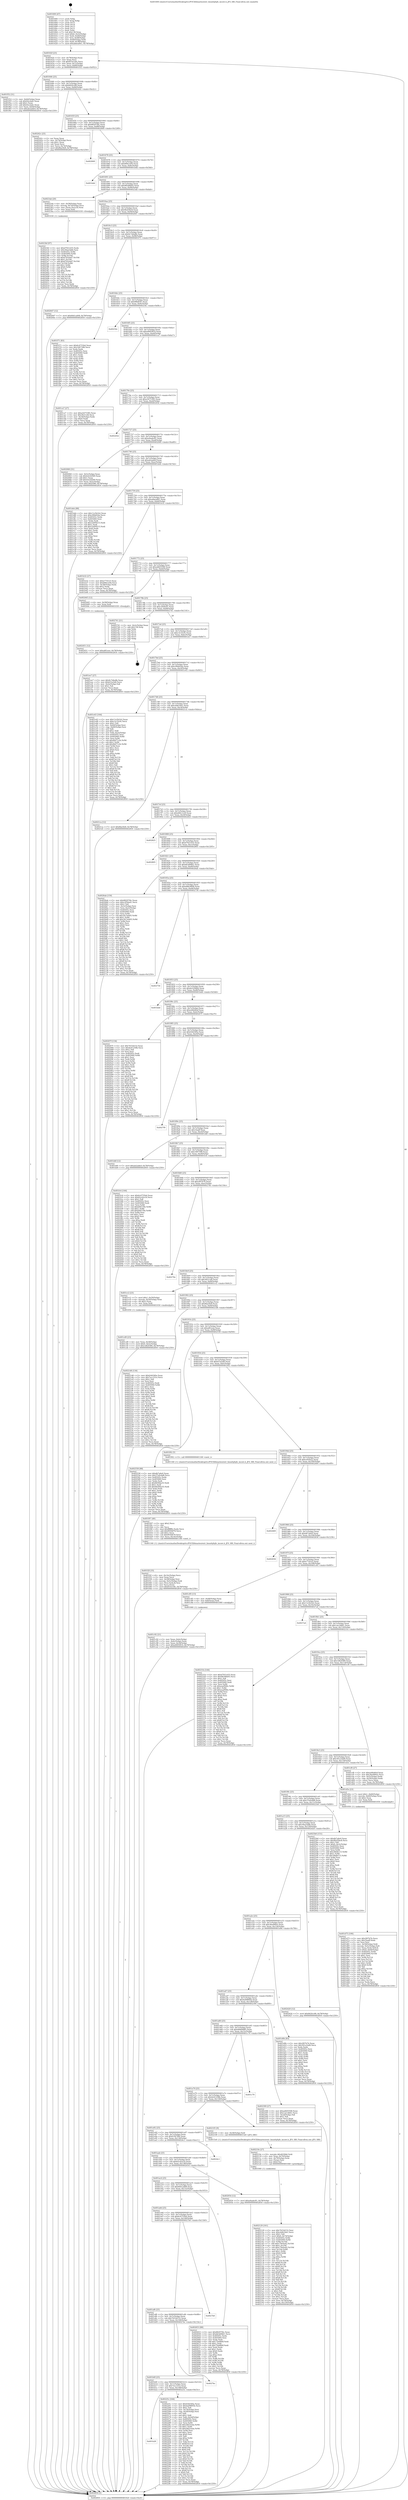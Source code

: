 digraph "0x401600" {
  label = "0x401600 (/mnt/c/Users/mathe/Desktop/tcc/POCII/binaries/extr_linuxfsjfsjfs_incore.h_JFS_SBI_Final-ollvm.out::main(0))"
  labelloc = "t"
  node[shape=record]

  Entry [label="",width=0.3,height=0.3,shape=circle,fillcolor=black,style=filled]
  "0x40162f" [label="{
     0x40162f [23]\l
     | [instrs]\l
     &nbsp;&nbsp;0x40162f \<+3\>: mov -0x78(%rbp),%eax\l
     &nbsp;&nbsp;0x401632 \<+2\>: mov %eax,%ecx\l
     &nbsp;&nbsp;0x401634 \<+6\>: sub $0x833e1f4c,%ecx\l
     &nbsp;&nbsp;0x40163a \<+3\>: mov %eax,-0x7c(%rbp)\l
     &nbsp;&nbsp;0x40163d \<+3\>: mov %ecx,-0x80(%rbp)\l
     &nbsp;&nbsp;0x401640 \<+6\>: je 0000000000401f52 \<main+0x952\>\l
  }"]
  "0x401f52" [label="{
     0x401f52 [31]\l
     | [instrs]\l
     &nbsp;&nbsp;0x401f52 \<+3\>: mov -0x64(%rbp),%eax\l
     &nbsp;&nbsp;0x401f55 \<+5\>: sub $0xf2ecdafc,%eax\l
     &nbsp;&nbsp;0x401f5a \<+3\>: add $0x1,%eax\l
     &nbsp;&nbsp;0x401f5d \<+5\>: add $0xf2ecdafc,%eax\l
     &nbsp;&nbsp;0x401f62 \<+3\>: mov %eax,-0x64(%rbp)\l
     &nbsp;&nbsp;0x401f65 \<+7\>: movl $0xab2addcf,-0x78(%rbp)\l
     &nbsp;&nbsp;0x401f6c \<+5\>: jmp 0000000000402850 \<main+0x1250\>\l
  }"]
  "0x401646" [label="{
     0x401646 [25]\l
     | [instrs]\l
     &nbsp;&nbsp;0x401646 \<+5\>: jmp 000000000040164b \<main+0x4b\>\l
     &nbsp;&nbsp;0x40164b \<+3\>: mov -0x7c(%rbp),%eax\l
     &nbsp;&nbsp;0x40164e \<+5\>: sub $0x842fcc68,%eax\l
     &nbsp;&nbsp;0x401653 \<+6\>: mov %eax,-0x84(%rbp)\l
     &nbsp;&nbsp;0x401659 \<+6\>: je 000000000040242c \<main+0xe2c\>\l
  }"]
  Exit [label="",width=0.3,height=0.3,shape=circle,fillcolor=black,style=filled,peripheries=2]
  "0x40242c" [label="{
     0x40242c [25]\l
     | [instrs]\l
     &nbsp;&nbsp;0x40242c \<+2\>: xor %eax,%eax\l
     &nbsp;&nbsp;0x40242e \<+3\>: mov -0x74(%rbp),%ecx\l
     &nbsp;&nbsp;0x402431 \<+3\>: sub $0x1,%eax\l
     &nbsp;&nbsp;0x402434 \<+2\>: sub %eax,%ecx\l
     &nbsp;&nbsp;0x402436 \<+3\>: mov %ecx,-0x74(%rbp)\l
     &nbsp;&nbsp;0x402439 \<+7\>: movl $0x8ba5fe8,-0x78(%rbp)\l
     &nbsp;&nbsp;0x402440 \<+5\>: jmp 0000000000402850 \<main+0x1250\>\l
  }"]
  "0x40165f" [label="{
     0x40165f [25]\l
     | [instrs]\l
     &nbsp;&nbsp;0x40165f \<+5\>: jmp 0000000000401664 \<main+0x64\>\l
     &nbsp;&nbsp;0x401664 \<+3\>: mov -0x7c(%rbp),%eax\l
     &nbsp;&nbsp;0x401667 \<+5\>: sub $0x88297f4c,%eax\l
     &nbsp;&nbsp;0x40166c \<+6\>: mov %eax,-0x88(%rbp)\l
     &nbsp;&nbsp;0x401672 \<+6\>: je 0000000000402849 \<main+0x1249\>\l
  }"]
  "0x402451" [label="{
     0x402451 [12]\l
     | [instrs]\l
     &nbsp;&nbsp;0x402451 \<+7\>: movl $0xaf61eee,-0x78(%rbp)\l
     &nbsp;&nbsp;0x402458 \<+5\>: jmp 0000000000402850 \<main+0x1250\>\l
  }"]
  "0x402849" [label="{
     0x402849\l
  }", style=dashed]
  "0x401678" [label="{
     0x401678 [25]\l
     | [instrs]\l
     &nbsp;&nbsp;0x401678 \<+5\>: jmp 000000000040167d \<main+0x7d\>\l
     &nbsp;&nbsp;0x40167d \<+3\>: mov -0x7c(%rbp),%eax\l
     &nbsp;&nbsp;0x401680 \<+5\>: sub $0x8f9ece04,%eax\l
     &nbsp;&nbsp;0x401685 \<+6\>: mov %eax,-0x8c(%rbp)\l
     &nbsp;&nbsp;0x40168b \<+6\>: je 0000000000401b4d \<main+0x54d\>\l
  }"]
  "0x4023bf" [label="{
     0x4023bf [97]\l
     | [instrs]\l
     &nbsp;&nbsp;0x4023bf \<+5\>: mov $0xd7921d35,%edx\l
     &nbsp;&nbsp;0x4023c4 \<+5\>: mov $0x39aa5ddb,%esi\l
     &nbsp;&nbsp;0x4023c9 \<+8\>: mov 0x40505c,%r8d\l
     &nbsp;&nbsp;0x4023d1 \<+8\>: mov 0x405060,%r9d\l
     &nbsp;&nbsp;0x4023d9 \<+3\>: mov %r8d,%r10d\l
     &nbsp;&nbsp;0x4023dc \<+7\>: sub $0xd7b5ebd7,%r10d\l
     &nbsp;&nbsp;0x4023e3 \<+4\>: sub $0x1,%r10d\l
     &nbsp;&nbsp;0x4023e7 \<+7\>: add $0xd7b5ebd7,%r10d\l
     &nbsp;&nbsp;0x4023ee \<+4\>: imul %r10d,%r8d\l
     &nbsp;&nbsp;0x4023f2 \<+4\>: and $0x1,%r8d\l
     &nbsp;&nbsp;0x4023f6 \<+4\>: cmp $0x0,%r8d\l
     &nbsp;&nbsp;0x4023fa \<+4\>: sete %r11b\l
     &nbsp;&nbsp;0x4023fe \<+4\>: cmp $0xa,%r9d\l
     &nbsp;&nbsp;0x402402 \<+3\>: setl %bl\l
     &nbsp;&nbsp;0x402405 \<+3\>: mov %r11b,%r14b\l
     &nbsp;&nbsp;0x402408 \<+3\>: and %bl,%r14b\l
     &nbsp;&nbsp;0x40240b \<+3\>: xor %bl,%r11b\l
     &nbsp;&nbsp;0x40240e \<+3\>: or %r11b,%r14b\l
     &nbsp;&nbsp;0x402411 \<+4\>: test $0x1,%r14b\l
     &nbsp;&nbsp;0x402415 \<+3\>: cmovne %esi,%edx\l
     &nbsp;&nbsp;0x402418 \<+3\>: mov %edx,-0x78(%rbp)\l
     &nbsp;&nbsp;0x40241b \<+5\>: jmp 0000000000402850 \<main+0x1250\>\l
  }"]
  "0x401b4d" [label="{
     0x401b4d\l
  }", style=dashed]
  "0x401691" [label="{
     0x401691 [25]\l
     | [instrs]\l
     &nbsp;&nbsp;0x401691 \<+5\>: jmp 0000000000401696 \<main+0x96\>\l
     &nbsp;&nbsp;0x401696 \<+3\>: mov -0x7c(%rbp),%eax\l
     &nbsp;&nbsp;0x401699 \<+5\>: sub $0x983d6b05,%eax\l
     &nbsp;&nbsp;0x40169e \<+6\>: mov %eax,-0x90(%rbp)\l
     &nbsp;&nbsp;0x4016a4 \<+6\>: je 00000000004023ab \<main+0xdab\>\l
  }"]
  "0x401b28" [label="{
     0x401b28\l
  }", style=dashed]
  "0x4023ab" [label="{
     0x4023ab [20]\l
     | [instrs]\l
     &nbsp;&nbsp;0x4023ab \<+4\>: mov -0x58(%rbp),%rax\l
     &nbsp;&nbsp;0x4023af \<+4\>: movslq -0x74(%rbp),%rcx\l
     &nbsp;&nbsp;0x4023b3 \<+4\>: mov (%rax,%rcx,8),%rax\l
     &nbsp;&nbsp;0x4023b7 \<+3\>: mov %rax,%rdi\l
     &nbsp;&nbsp;0x4023ba \<+5\>: call 0000000000401030 \<free@plt\>\l
     | [calls]\l
     &nbsp;&nbsp;0x401030 \{1\} (unknown)\l
  }"]
  "0x4016aa" [label="{
     0x4016aa [25]\l
     | [instrs]\l
     &nbsp;&nbsp;0x4016aa \<+5\>: jmp 00000000004016af \<main+0xaf\>\l
     &nbsp;&nbsp;0x4016af \<+3\>: mov -0x7c(%rbp),%eax\l
     &nbsp;&nbsp;0x4016b2 \<+5\>: sub $0x9b2f3bc8,%eax\l
     &nbsp;&nbsp;0x4016b7 \<+6\>: mov %eax,-0x94(%rbp)\l
     &nbsp;&nbsp;0x4016bd \<+6\>: je 0000000000402647 \<main+0x1047\>\l
  }"]
  "0x40225c" [label="{
     0x40225c [164]\l
     | [instrs]\l
     &nbsp;&nbsp;0x40225c \<+5\>: mov $0xfc6d340a,%eax\l
     &nbsp;&nbsp;0x402261 \<+5\>: mov $0x4a09895b,%ecx\l
     &nbsp;&nbsp;0x402266 \<+2\>: mov $0x1,%dl\l
     &nbsp;&nbsp;0x402268 \<+3\>: mov -0x74(%rbp),%esi\l
     &nbsp;&nbsp;0x40226b \<+3\>: cmp -0x50(%rbp),%esi\l
     &nbsp;&nbsp;0x40226e \<+4\>: setl %dil\l
     &nbsp;&nbsp;0x402272 \<+4\>: and $0x1,%dil\l
     &nbsp;&nbsp;0x402276 \<+4\>: mov %dil,-0x2d(%rbp)\l
     &nbsp;&nbsp;0x40227a \<+7\>: mov 0x40505c,%esi\l
     &nbsp;&nbsp;0x402281 \<+8\>: mov 0x405060,%r8d\l
     &nbsp;&nbsp;0x402289 \<+3\>: mov %esi,%r9d\l
     &nbsp;&nbsp;0x40228c \<+7\>: add $0xc8d23eda,%r9d\l
     &nbsp;&nbsp;0x402293 \<+4\>: sub $0x1,%r9d\l
     &nbsp;&nbsp;0x402297 \<+7\>: sub $0xc8d23eda,%r9d\l
     &nbsp;&nbsp;0x40229e \<+4\>: imul %r9d,%esi\l
     &nbsp;&nbsp;0x4022a2 \<+3\>: and $0x1,%esi\l
     &nbsp;&nbsp;0x4022a5 \<+3\>: cmp $0x0,%esi\l
     &nbsp;&nbsp;0x4022a8 \<+4\>: sete %dil\l
     &nbsp;&nbsp;0x4022ac \<+4\>: cmp $0xa,%r8d\l
     &nbsp;&nbsp;0x4022b0 \<+4\>: setl %r10b\l
     &nbsp;&nbsp;0x4022b4 \<+3\>: mov %dil,%r11b\l
     &nbsp;&nbsp;0x4022b7 \<+4\>: xor $0xff,%r11b\l
     &nbsp;&nbsp;0x4022bb \<+3\>: mov %r10b,%bl\l
     &nbsp;&nbsp;0x4022be \<+3\>: xor $0xff,%bl\l
     &nbsp;&nbsp;0x4022c1 \<+3\>: xor $0x0,%dl\l
     &nbsp;&nbsp;0x4022c4 \<+3\>: mov %r11b,%r14b\l
     &nbsp;&nbsp;0x4022c7 \<+4\>: and $0x0,%r14b\l
     &nbsp;&nbsp;0x4022cb \<+3\>: and %dl,%dil\l
     &nbsp;&nbsp;0x4022ce \<+3\>: mov %bl,%r15b\l
     &nbsp;&nbsp;0x4022d1 \<+4\>: and $0x0,%r15b\l
     &nbsp;&nbsp;0x4022d5 \<+3\>: and %dl,%r10b\l
     &nbsp;&nbsp;0x4022d8 \<+3\>: or %dil,%r14b\l
     &nbsp;&nbsp;0x4022db \<+3\>: or %r10b,%r15b\l
     &nbsp;&nbsp;0x4022de \<+3\>: xor %r15b,%r14b\l
     &nbsp;&nbsp;0x4022e1 \<+3\>: or %bl,%r11b\l
     &nbsp;&nbsp;0x4022e4 \<+4\>: xor $0xff,%r11b\l
     &nbsp;&nbsp;0x4022e8 \<+3\>: or $0x0,%dl\l
     &nbsp;&nbsp;0x4022eb \<+3\>: and %dl,%r11b\l
     &nbsp;&nbsp;0x4022ee \<+3\>: or %r11b,%r14b\l
     &nbsp;&nbsp;0x4022f1 \<+4\>: test $0x1,%r14b\l
     &nbsp;&nbsp;0x4022f5 \<+3\>: cmovne %ecx,%eax\l
     &nbsp;&nbsp;0x4022f8 \<+3\>: mov %eax,-0x78(%rbp)\l
     &nbsp;&nbsp;0x4022fb \<+5\>: jmp 0000000000402850 \<main+0x1250\>\l
  }"]
  "0x402647" [label="{
     0x402647 [12]\l
     | [instrs]\l
     &nbsp;&nbsp;0x402647 \<+7\>: movl $0x6641a408,-0x78(%rbp)\l
     &nbsp;&nbsp;0x40264e \<+5\>: jmp 0000000000402850 \<main+0x1250\>\l
  }"]
  "0x4016c3" [label="{
     0x4016c3 [25]\l
     | [instrs]\l
     &nbsp;&nbsp;0x4016c3 \<+5\>: jmp 00000000004016c8 \<main+0xc8\>\l
     &nbsp;&nbsp;0x4016c8 \<+3\>: mov -0x7c(%rbp),%eax\l
     &nbsp;&nbsp;0x4016cb \<+5\>: sub $0x9c7d4a8b,%eax\l
     &nbsp;&nbsp;0x4016d0 \<+6\>: mov %eax,-0x98(%rbp)\l
     &nbsp;&nbsp;0x4016d6 \<+6\>: je 0000000000401f71 \<main+0x971\>\l
  }"]
  "0x401b0f" [label="{
     0x401b0f [25]\l
     | [instrs]\l
     &nbsp;&nbsp;0x401b0f \<+5\>: jmp 0000000000401b14 \<main+0x514\>\l
     &nbsp;&nbsp;0x401b14 \<+3\>: mov -0x7c(%rbp),%eax\l
     &nbsp;&nbsp;0x401b17 \<+5\>: sub $0x7ecc331e,%eax\l
     &nbsp;&nbsp;0x401b1c \<+6\>: mov %eax,-0x148(%rbp)\l
     &nbsp;&nbsp;0x401b22 \<+6\>: je 000000000040225c \<main+0xc5c\>\l
  }"]
  "0x401f71" [label="{
     0x401f71 [83]\l
     | [instrs]\l
     &nbsp;&nbsp;0x401f71 \<+5\>: mov $0x6c4755b4,%eax\l
     &nbsp;&nbsp;0x401f76 \<+5\>: mov $0x1687588,%ecx\l
     &nbsp;&nbsp;0x401f7b \<+2\>: xor %edx,%edx\l
     &nbsp;&nbsp;0x401f7d \<+7\>: mov 0x40505c,%esi\l
     &nbsp;&nbsp;0x401f84 \<+7\>: mov 0x405060,%edi\l
     &nbsp;&nbsp;0x401f8b \<+3\>: sub $0x1,%edx\l
     &nbsp;&nbsp;0x401f8e \<+3\>: mov %esi,%r8d\l
     &nbsp;&nbsp;0x401f91 \<+3\>: add %edx,%r8d\l
     &nbsp;&nbsp;0x401f94 \<+4\>: imul %r8d,%esi\l
     &nbsp;&nbsp;0x401f98 \<+3\>: and $0x1,%esi\l
     &nbsp;&nbsp;0x401f9b \<+3\>: cmp $0x0,%esi\l
     &nbsp;&nbsp;0x401f9e \<+4\>: sete %r9b\l
     &nbsp;&nbsp;0x401fa2 \<+3\>: cmp $0xa,%edi\l
     &nbsp;&nbsp;0x401fa5 \<+4\>: setl %r10b\l
     &nbsp;&nbsp;0x401fa9 \<+3\>: mov %r9b,%r11b\l
     &nbsp;&nbsp;0x401fac \<+3\>: and %r10b,%r11b\l
     &nbsp;&nbsp;0x401faf \<+3\>: xor %r10b,%r9b\l
     &nbsp;&nbsp;0x401fb2 \<+3\>: or %r9b,%r11b\l
     &nbsp;&nbsp;0x401fb5 \<+4\>: test $0x1,%r11b\l
     &nbsp;&nbsp;0x401fb9 \<+3\>: cmovne %ecx,%eax\l
     &nbsp;&nbsp;0x401fbc \<+3\>: mov %eax,-0x78(%rbp)\l
     &nbsp;&nbsp;0x401fbf \<+5\>: jmp 0000000000402850 \<main+0x1250\>\l
  }"]
  "0x4016dc" [label="{
     0x4016dc [25]\l
     | [instrs]\l
     &nbsp;&nbsp;0x4016dc \<+5\>: jmp 00000000004016e1 \<main+0xe1\>\l
     &nbsp;&nbsp;0x4016e1 \<+3\>: mov -0x7c(%rbp),%eax\l
     &nbsp;&nbsp;0x4016e4 \<+5\>: sub $0x9f6df3f1,%eax\l
     &nbsp;&nbsp;0x4016e9 \<+6\>: mov %eax,-0x9c(%rbp)\l
     &nbsp;&nbsp;0x4016ef \<+6\>: je 000000000040254c \<main+0xf4c\>\l
  }"]
  "0x4027bc" [label="{
     0x4027bc\l
  }", style=dashed]
  "0x40254c" [label="{
     0x40254c\l
  }", style=dashed]
  "0x4016f5" [label="{
     0x4016f5 [25]\l
     | [instrs]\l
     &nbsp;&nbsp;0x4016f5 \<+5\>: jmp 00000000004016fa \<main+0xfa\>\l
     &nbsp;&nbsp;0x4016fa \<+3\>: mov -0x7c(%rbp),%eax\l
     &nbsp;&nbsp;0x4016fd \<+5\>: sub $0xa0693810,%eax\l
     &nbsp;&nbsp;0x401702 \<+6\>: mov %eax,-0xa0(%rbp)\l
     &nbsp;&nbsp;0x401708 \<+6\>: je 0000000000401ca7 \<main+0x6a7\>\l
  }"]
  "0x401af6" [label="{
     0x401af6 [25]\l
     | [instrs]\l
     &nbsp;&nbsp;0x401af6 \<+5\>: jmp 0000000000401afb \<main+0x4fb\>\l
     &nbsp;&nbsp;0x401afb \<+3\>: mov -0x7c(%rbp),%eax\l
     &nbsp;&nbsp;0x401afe \<+5\>: sub $0x7b53d152,%eax\l
     &nbsp;&nbsp;0x401b03 \<+6\>: mov %eax,-0x144(%rbp)\l
     &nbsp;&nbsp;0x401b09 \<+6\>: je 00000000004027bc \<main+0x11bc\>\l
  }"]
  "0x401ca7" [label="{
     0x401ca7 [27]\l
     | [instrs]\l
     &nbsp;&nbsp;0x401ca7 \<+5\>: mov $0xa5475385,%eax\l
     &nbsp;&nbsp;0x401cac \<+5\>: mov $0x3621cd4,%ecx\l
     &nbsp;&nbsp;0x401cb1 \<+3\>: mov -0x34(%rbp),%edx\l
     &nbsp;&nbsp;0x401cb4 \<+3\>: cmp $0x0,%edx\l
     &nbsp;&nbsp;0x401cb7 \<+3\>: cmove %ecx,%eax\l
     &nbsp;&nbsp;0x401cba \<+3\>: mov %eax,-0x78(%rbp)\l
     &nbsp;&nbsp;0x401cbd \<+5\>: jmp 0000000000402850 \<main+0x1250\>\l
  }"]
  "0x40170e" [label="{
     0x40170e [25]\l
     | [instrs]\l
     &nbsp;&nbsp;0x40170e \<+5\>: jmp 0000000000401713 \<main+0x113\>\l
     &nbsp;&nbsp;0x401713 \<+3\>: mov -0x7c(%rbp),%eax\l
     &nbsp;&nbsp;0x401716 \<+5\>: sub $0xa5475385,%eax\l
     &nbsp;&nbsp;0x40171b \<+6\>: mov %eax,-0xa4(%rbp)\l
     &nbsp;&nbsp;0x401721 \<+6\>: je 000000000040245d \<main+0xe5d\>\l
  }"]
  "0x4027b0" [label="{
     0x4027b0\l
  }", style=dashed]
  "0x40245d" [label="{
     0x40245d\l
  }", style=dashed]
  "0x401727" [label="{
     0x401727 [25]\l
     | [instrs]\l
     &nbsp;&nbsp;0x401727 \<+5\>: jmp 000000000040172c \<main+0x12c\>\l
     &nbsp;&nbsp;0x40172c \<+3\>: mov -0x7c(%rbp),%eax\l
     &nbsp;&nbsp;0x40172f \<+5\>: sub $0xa9aabc81,%eax\l
     &nbsp;&nbsp;0x401734 \<+6\>: mov %eax,-0xa8(%rbp)\l
     &nbsp;&nbsp;0x40173a \<+6\>: je 0000000000402060 \<main+0xa60\>\l
  }"]
  "0x401add" [label="{
     0x401add [25]\l
     | [instrs]\l
     &nbsp;&nbsp;0x401add \<+5\>: jmp 0000000000401ae2 \<main+0x4e2\>\l
     &nbsp;&nbsp;0x401ae2 \<+3\>: mov -0x7c(%rbp),%eax\l
     &nbsp;&nbsp;0x401ae5 \<+5\>: sub $0x6c4755b4,%eax\l
     &nbsp;&nbsp;0x401aea \<+6\>: mov %eax,-0x140(%rbp)\l
     &nbsp;&nbsp;0x401af0 \<+6\>: je 00000000004027b0 \<main+0x11b0\>\l
  }"]
  "0x402060" [label="{
     0x402060 [31]\l
     | [instrs]\l
     &nbsp;&nbsp;0x402060 \<+3\>: mov -0x5c(%rbp),%eax\l
     &nbsp;&nbsp;0x402063 \<+5\>: sub $0x4cb3d3b9,%eax\l
     &nbsp;&nbsp;0x402068 \<+3\>: add $0x1,%eax\l
     &nbsp;&nbsp;0x40206b \<+5\>: add $0x4cb3d3b9,%eax\l
     &nbsp;&nbsp;0x402070 \<+3\>: mov %eax,-0x5c(%rbp)\l
     &nbsp;&nbsp;0x402073 \<+7\>: movl $0x1d62f380,-0x78(%rbp)\l
     &nbsp;&nbsp;0x40207a \<+5\>: jmp 0000000000402850 \<main+0x1250\>\l
  }"]
  "0x401740" [label="{
     0x401740 [25]\l
     | [instrs]\l
     &nbsp;&nbsp;0x401740 \<+5\>: jmp 0000000000401745 \<main+0x145\>\l
     &nbsp;&nbsp;0x401745 \<+3\>: mov -0x7c(%rbp),%eax\l
     &nbsp;&nbsp;0x401748 \<+5\>: sub $0xab2addcf,%eax\l
     &nbsp;&nbsp;0x40174d \<+6\>: mov %eax,-0xac(%rbp)\l
     &nbsp;&nbsp;0x401753 \<+6\>: je 0000000000401deb \<main+0x7eb\>\l
  }"]
  "0x402653" [label="{
     0x402653 [88]\l
     | [instrs]\l
     &nbsp;&nbsp;0x402653 \<+5\>: mov $0x88297f4c,%eax\l
     &nbsp;&nbsp;0x402658 \<+5\>: mov $0xdb3d08d1,%ecx\l
     &nbsp;&nbsp;0x40265d \<+7\>: mov 0x40505c,%edx\l
     &nbsp;&nbsp;0x402664 \<+7\>: mov 0x405060,%esi\l
     &nbsp;&nbsp;0x40266b \<+2\>: mov %edx,%edi\l
     &nbsp;&nbsp;0x40266d \<+6\>: add $0x75bdf66f,%edi\l
     &nbsp;&nbsp;0x402673 \<+3\>: sub $0x1,%edi\l
     &nbsp;&nbsp;0x402676 \<+6\>: sub $0x75bdf66f,%edi\l
     &nbsp;&nbsp;0x40267c \<+3\>: imul %edi,%edx\l
     &nbsp;&nbsp;0x40267f \<+3\>: and $0x1,%edx\l
     &nbsp;&nbsp;0x402682 \<+3\>: cmp $0x0,%edx\l
     &nbsp;&nbsp;0x402685 \<+4\>: sete %r8b\l
     &nbsp;&nbsp;0x402689 \<+3\>: cmp $0xa,%esi\l
     &nbsp;&nbsp;0x40268c \<+4\>: setl %r9b\l
     &nbsp;&nbsp;0x402690 \<+3\>: mov %r8b,%r10b\l
     &nbsp;&nbsp;0x402693 \<+3\>: and %r9b,%r10b\l
     &nbsp;&nbsp;0x402696 \<+3\>: xor %r9b,%r8b\l
     &nbsp;&nbsp;0x402699 \<+3\>: or %r8b,%r10b\l
     &nbsp;&nbsp;0x40269c \<+4\>: test $0x1,%r10b\l
     &nbsp;&nbsp;0x4026a0 \<+3\>: cmovne %ecx,%eax\l
     &nbsp;&nbsp;0x4026a3 \<+3\>: mov %eax,-0x78(%rbp)\l
     &nbsp;&nbsp;0x4026a6 \<+5\>: jmp 0000000000402850 \<main+0x1250\>\l
  }"]
  "0x401deb" [label="{
     0x401deb [88]\l
     | [instrs]\l
     &nbsp;&nbsp;0x401deb \<+5\>: mov $0x11e5b1b2,%eax\l
     &nbsp;&nbsp;0x401df0 \<+5\>: mov $0xc994d5da,%ecx\l
     &nbsp;&nbsp;0x401df5 \<+7\>: mov 0x40505c,%edx\l
     &nbsp;&nbsp;0x401dfc \<+7\>: mov 0x405060,%esi\l
     &nbsp;&nbsp;0x401e03 \<+2\>: mov %edx,%edi\l
     &nbsp;&nbsp;0x401e05 \<+6\>: sub $0x32409215,%edi\l
     &nbsp;&nbsp;0x401e0b \<+3\>: sub $0x1,%edi\l
     &nbsp;&nbsp;0x401e0e \<+6\>: add $0x32409215,%edi\l
     &nbsp;&nbsp;0x401e14 \<+3\>: imul %edi,%edx\l
     &nbsp;&nbsp;0x401e17 \<+3\>: and $0x1,%edx\l
     &nbsp;&nbsp;0x401e1a \<+3\>: cmp $0x0,%edx\l
     &nbsp;&nbsp;0x401e1d \<+4\>: sete %r8b\l
     &nbsp;&nbsp;0x401e21 \<+3\>: cmp $0xa,%esi\l
     &nbsp;&nbsp;0x401e24 \<+4\>: setl %r9b\l
     &nbsp;&nbsp;0x401e28 \<+3\>: mov %r8b,%r10b\l
     &nbsp;&nbsp;0x401e2b \<+3\>: and %r9b,%r10b\l
     &nbsp;&nbsp;0x401e2e \<+3\>: xor %r9b,%r8b\l
     &nbsp;&nbsp;0x401e31 \<+3\>: or %r8b,%r10b\l
     &nbsp;&nbsp;0x401e34 \<+4\>: test $0x1,%r10b\l
     &nbsp;&nbsp;0x401e38 \<+3\>: cmovne %ecx,%eax\l
     &nbsp;&nbsp;0x401e3b \<+3\>: mov %eax,-0x78(%rbp)\l
     &nbsp;&nbsp;0x401e3e \<+5\>: jmp 0000000000402850 \<main+0x1250\>\l
  }"]
  "0x401759" [label="{
     0x401759 [25]\l
     | [instrs]\l
     &nbsp;&nbsp;0x401759 \<+5\>: jmp 000000000040175e \<main+0x15e\>\l
     &nbsp;&nbsp;0x40175e \<+3\>: mov -0x7c(%rbp),%eax\l
     &nbsp;&nbsp;0x401761 \<+5\>: sub $0xabbea841,%eax\l
     &nbsp;&nbsp;0x401766 \<+6\>: mov %eax,-0xb0(%rbp)\l
     &nbsp;&nbsp;0x40176c \<+6\>: je 0000000000401b32 \<main+0x532\>\l
  }"]
  "0x402129" [label="{
     0x402129 [161]\l
     | [instrs]\l
     &nbsp;&nbsp;0x402129 \<+5\>: mov $0x7b53d152,%esi\l
     &nbsp;&nbsp;0x40212e \<+5\>: mov $0xcb4b1bb1,%ecx\l
     &nbsp;&nbsp;0x402133 \<+2\>: mov $0x1,%dl\l
     &nbsp;&nbsp;0x402135 \<+7\>: movl $0x0,-0x74(%rbp)\l
     &nbsp;&nbsp;0x40213c \<+8\>: mov 0x40505c,%r8d\l
     &nbsp;&nbsp;0x402144 \<+8\>: mov 0x405060,%r9d\l
     &nbsp;&nbsp;0x40214c \<+3\>: mov %r8d,%r10d\l
     &nbsp;&nbsp;0x40214f \<+7\>: add $0xc79e0a42,%r10d\l
     &nbsp;&nbsp;0x402156 \<+4\>: sub $0x1,%r10d\l
     &nbsp;&nbsp;0x40215a \<+7\>: sub $0xc79e0a42,%r10d\l
     &nbsp;&nbsp;0x402161 \<+4\>: imul %r10d,%r8d\l
     &nbsp;&nbsp;0x402165 \<+4\>: and $0x1,%r8d\l
     &nbsp;&nbsp;0x402169 \<+4\>: cmp $0x0,%r8d\l
     &nbsp;&nbsp;0x40216d \<+4\>: sete %r11b\l
     &nbsp;&nbsp;0x402171 \<+4\>: cmp $0xa,%r9d\l
     &nbsp;&nbsp;0x402175 \<+3\>: setl %bl\l
     &nbsp;&nbsp;0x402178 \<+3\>: mov %r11b,%r14b\l
     &nbsp;&nbsp;0x40217b \<+4\>: xor $0xff,%r14b\l
     &nbsp;&nbsp;0x40217f \<+3\>: mov %bl,%r15b\l
     &nbsp;&nbsp;0x402182 \<+4\>: xor $0xff,%r15b\l
     &nbsp;&nbsp;0x402186 \<+3\>: xor $0x1,%dl\l
     &nbsp;&nbsp;0x402189 \<+3\>: mov %r14b,%r12b\l
     &nbsp;&nbsp;0x40218c \<+4\>: and $0xff,%r12b\l
     &nbsp;&nbsp;0x402190 \<+3\>: and %dl,%r11b\l
     &nbsp;&nbsp;0x402193 \<+3\>: mov %r15b,%r13b\l
     &nbsp;&nbsp;0x402196 \<+4\>: and $0xff,%r13b\l
     &nbsp;&nbsp;0x40219a \<+2\>: and %dl,%bl\l
     &nbsp;&nbsp;0x40219c \<+3\>: or %r11b,%r12b\l
     &nbsp;&nbsp;0x40219f \<+3\>: or %bl,%r13b\l
     &nbsp;&nbsp;0x4021a2 \<+3\>: xor %r13b,%r12b\l
     &nbsp;&nbsp;0x4021a5 \<+3\>: or %r15b,%r14b\l
     &nbsp;&nbsp;0x4021a8 \<+4\>: xor $0xff,%r14b\l
     &nbsp;&nbsp;0x4021ac \<+3\>: or $0x1,%dl\l
     &nbsp;&nbsp;0x4021af \<+3\>: and %dl,%r14b\l
     &nbsp;&nbsp;0x4021b2 \<+3\>: or %r14b,%r12b\l
     &nbsp;&nbsp;0x4021b5 \<+4\>: test $0x1,%r12b\l
     &nbsp;&nbsp;0x4021b9 \<+3\>: cmovne %ecx,%esi\l
     &nbsp;&nbsp;0x4021bc \<+3\>: mov %esi,-0x78(%rbp)\l
     &nbsp;&nbsp;0x4021bf \<+6\>: mov %eax,-0x150(%rbp)\l
     &nbsp;&nbsp;0x4021c5 \<+5\>: jmp 0000000000402850 \<main+0x1250\>\l
  }"]
  "0x401b32" [label="{
     0x401b32 [27]\l
     | [instrs]\l
     &nbsp;&nbsp;0x401b32 \<+5\>: mov $0xe77d1e5,%eax\l
     &nbsp;&nbsp;0x401b37 \<+5\>: mov $0x8f9ece04,%ecx\l
     &nbsp;&nbsp;0x401b3c \<+3\>: mov -0x38(%rbp),%edx\l
     &nbsp;&nbsp;0x401b3f \<+3\>: cmp $0x2,%edx\l
     &nbsp;&nbsp;0x401b42 \<+3\>: cmovne %ecx,%eax\l
     &nbsp;&nbsp;0x401b45 \<+3\>: mov %eax,-0x78(%rbp)\l
     &nbsp;&nbsp;0x401b48 \<+5\>: jmp 0000000000402850 \<main+0x1250\>\l
  }"]
  "0x401772" [label="{
     0x401772 [25]\l
     | [instrs]\l
     &nbsp;&nbsp;0x401772 \<+5\>: jmp 0000000000401777 \<main+0x177\>\l
     &nbsp;&nbsp;0x401777 \<+3\>: mov -0x7c(%rbp),%eax\l
     &nbsp;&nbsp;0x40177a \<+5\>: sub $0xadb93508,%eax\l
     &nbsp;&nbsp;0x40177f \<+6\>: mov %eax,-0xb4(%rbp)\l
     &nbsp;&nbsp;0x401785 \<+6\>: je 0000000000402445 \<main+0xe45\>\l
  }"]
  "0x402850" [label="{
     0x402850 [5]\l
     | [instrs]\l
     &nbsp;&nbsp;0x402850 \<+5\>: jmp 000000000040162f \<main+0x2f\>\l
  }"]
  "0x401600" [label="{
     0x401600 [47]\l
     | [instrs]\l
     &nbsp;&nbsp;0x401600 \<+1\>: push %rbp\l
     &nbsp;&nbsp;0x401601 \<+3\>: mov %rsp,%rbp\l
     &nbsp;&nbsp;0x401604 \<+2\>: push %r15\l
     &nbsp;&nbsp;0x401606 \<+2\>: push %r14\l
     &nbsp;&nbsp;0x401608 \<+2\>: push %r13\l
     &nbsp;&nbsp;0x40160a \<+2\>: push %r12\l
     &nbsp;&nbsp;0x40160c \<+1\>: push %rbx\l
     &nbsp;&nbsp;0x40160d \<+7\>: sub $0x138,%rsp\l
     &nbsp;&nbsp;0x401614 \<+7\>: movl $0x0,-0x3c(%rbp)\l
     &nbsp;&nbsp;0x40161b \<+3\>: mov %edi,-0x40(%rbp)\l
     &nbsp;&nbsp;0x40161e \<+4\>: mov %rsi,-0x48(%rbp)\l
     &nbsp;&nbsp;0x401622 \<+3\>: mov -0x40(%rbp),%edi\l
     &nbsp;&nbsp;0x401625 \<+3\>: mov %edi,-0x38(%rbp)\l
     &nbsp;&nbsp;0x401628 \<+7\>: movl $0xabbea841,-0x78(%rbp)\l
  }"]
  "0x40210e" [label="{
     0x40210e [27]\l
     | [instrs]\l
     &nbsp;&nbsp;0x40210e \<+10\>: movabs $0x4030b6,%rdi\l
     &nbsp;&nbsp;0x402118 \<+4\>: mov %rax,-0x70(%rbp)\l
     &nbsp;&nbsp;0x40211c \<+4\>: mov -0x70(%rbp),%rax\l
     &nbsp;&nbsp;0x402120 \<+2\>: mov (%rax),%esi\l
     &nbsp;&nbsp;0x402122 \<+2\>: mov $0x0,%al\l
     &nbsp;&nbsp;0x402124 \<+5\>: call 0000000000401040 \<printf@plt\>\l
     | [calls]\l
     &nbsp;&nbsp;0x401040 \{1\} (unknown)\l
  }"]
  "0x402445" [label="{
     0x402445 [12]\l
     | [instrs]\l
     &nbsp;&nbsp;0x402445 \<+4\>: mov -0x58(%rbp),%rax\l
     &nbsp;&nbsp;0x402449 \<+3\>: mov %rax,%rdi\l
     &nbsp;&nbsp;0x40244c \<+5\>: call 0000000000401030 \<free@plt\>\l
     | [calls]\l
     &nbsp;&nbsp;0x401030 \{1\} (unknown)\l
  }"]
  "0x40178b" [label="{
     0x40178b [25]\l
     | [instrs]\l
     &nbsp;&nbsp;0x40178b \<+5\>: jmp 0000000000401790 \<main+0x190\>\l
     &nbsp;&nbsp;0x401790 \<+3\>: mov -0x7c(%rbp),%eax\l
     &nbsp;&nbsp;0x401793 \<+5\>: sub $0xc2f56ed1,%eax\l
     &nbsp;&nbsp;0x401798 \<+6\>: mov %eax,-0xb8(%rbp)\l
     &nbsp;&nbsp;0x40179e \<+6\>: je 0000000000402741 \<main+0x1141\>\l
  }"]
  "0x401ac4" [label="{
     0x401ac4 [25]\l
     | [instrs]\l
     &nbsp;&nbsp;0x401ac4 \<+5\>: jmp 0000000000401ac9 \<main+0x4c9\>\l
     &nbsp;&nbsp;0x401ac9 \<+3\>: mov -0x7c(%rbp),%eax\l
     &nbsp;&nbsp;0x401acc \<+5\>: sub $0x6641a408,%eax\l
     &nbsp;&nbsp;0x401ad1 \<+6\>: mov %eax,-0x13c(%rbp)\l
     &nbsp;&nbsp;0x401ad7 \<+6\>: je 0000000000402653 \<main+0x1053\>\l
  }"]
  "0x402741" [label="{
     0x402741 [21]\l
     | [instrs]\l
     &nbsp;&nbsp;0x402741 \<+3\>: mov -0x2c(%rbp),%eax\l
     &nbsp;&nbsp;0x402744 \<+7\>: add $0x138,%rsp\l
     &nbsp;&nbsp;0x40274b \<+1\>: pop %rbx\l
     &nbsp;&nbsp;0x40274c \<+2\>: pop %r12\l
     &nbsp;&nbsp;0x40274e \<+2\>: pop %r13\l
     &nbsp;&nbsp;0x402750 \<+2\>: pop %r14\l
     &nbsp;&nbsp;0x402752 \<+2\>: pop %r15\l
     &nbsp;&nbsp;0x402754 \<+1\>: pop %rbp\l
     &nbsp;&nbsp;0x402755 \<+1\>: ret\l
  }"]
  "0x4017a4" [label="{
     0x4017a4 [25]\l
     | [instrs]\l
     &nbsp;&nbsp;0x4017a4 \<+5\>: jmp 00000000004017a9 \<main+0x1a9\>\l
     &nbsp;&nbsp;0x4017a9 \<+3\>: mov -0x7c(%rbp),%eax\l
     &nbsp;&nbsp;0x4017ac \<+5\>: sub $0xc3c33c0c,%eax\l
     &nbsp;&nbsp;0x4017b1 \<+6\>: mov %eax,-0xbc(%rbp)\l
     &nbsp;&nbsp;0x4017b7 \<+6\>: je 0000000000401ee7 \<main+0x8e7\>\l
  }"]
  "0x402054" [label="{
     0x402054 [12]\l
     | [instrs]\l
     &nbsp;&nbsp;0x402054 \<+7\>: movl $0xa9aabc81,-0x78(%rbp)\l
     &nbsp;&nbsp;0x40205b \<+5\>: jmp 0000000000402850 \<main+0x1250\>\l
  }"]
  "0x401ee7" [label="{
     0x401ee7 [27]\l
     | [instrs]\l
     &nbsp;&nbsp;0x401ee7 \<+5\>: mov $0x9c7d4a8b,%eax\l
     &nbsp;&nbsp;0x401eec \<+5\>: mov $0xb53a5d0,%ecx\l
     &nbsp;&nbsp;0x401ef1 \<+3\>: mov -0x2e(%rbp),%dl\l
     &nbsp;&nbsp;0x401ef4 \<+3\>: test $0x1,%dl\l
     &nbsp;&nbsp;0x401ef7 \<+3\>: cmovne %ecx,%eax\l
     &nbsp;&nbsp;0x401efa \<+3\>: mov %eax,-0x78(%rbp)\l
     &nbsp;&nbsp;0x401efd \<+5\>: jmp 0000000000402850 \<main+0x1250\>\l
  }"]
  "0x4017bd" [label="{
     0x4017bd [25]\l
     | [instrs]\l
     &nbsp;&nbsp;0x4017bd \<+5\>: jmp 00000000004017c2 \<main+0x1c2\>\l
     &nbsp;&nbsp;0x4017c2 \<+3\>: mov -0x7c(%rbp),%eax\l
     &nbsp;&nbsp;0x4017c5 \<+5\>: sub $0xc994d5da,%eax\l
     &nbsp;&nbsp;0x4017ca \<+6\>: mov %eax,-0xc0(%rbp)\l
     &nbsp;&nbsp;0x4017d0 \<+6\>: je 0000000000401e43 \<main+0x843\>\l
  }"]
  "0x401aab" [label="{
     0x401aab [25]\l
     | [instrs]\l
     &nbsp;&nbsp;0x401aab \<+5\>: jmp 0000000000401ab0 \<main+0x4b0\>\l
     &nbsp;&nbsp;0x401ab0 \<+3\>: mov -0x7c(%rbp),%eax\l
     &nbsp;&nbsp;0x401ab3 \<+5\>: sub $0x62c42e16,%eax\l
     &nbsp;&nbsp;0x401ab8 \<+6\>: mov %eax,-0x138(%rbp)\l
     &nbsp;&nbsp;0x401abe \<+6\>: je 0000000000402054 \<main+0xa54\>\l
  }"]
  "0x401e43" [label="{
     0x401e43 [164]\l
     | [instrs]\l
     &nbsp;&nbsp;0x401e43 \<+5\>: mov $0x11e5b1b2,%eax\l
     &nbsp;&nbsp;0x401e48 \<+5\>: mov $0xc3c33c0c,%ecx\l
     &nbsp;&nbsp;0x401e4d \<+2\>: mov $0x1,%dl\l
     &nbsp;&nbsp;0x401e4f \<+3\>: mov -0x64(%rbp),%esi\l
     &nbsp;&nbsp;0x401e52 \<+3\>: cmp -0x60(%rbp),%esi\l
     &nbsp;&nbsp;0x401e55 \<+4\>: setl %dil\l
     &nbsp;&nbsp;0x401e59 \<+4\>: and $0x1,%dil\l
     &nbsp;&nbsp;0x401e5d \<+4\>: mov %dil,-0x2e(%rbp)\l
     &nbsp;&nbsp;0x401e61 \<+7\>: mov 0x40505c,%esi\l
     &nbsp;&nbsp;0x401e68 \<+8\>: mov 0x405060,%r8d\l
     &nbsp;&nbsp;0x401e70 \<+3\>: mov %esi,%r9d\l
     &nbsp;&nbsp;0x401e73 \<+7\>: sub $0x4b071cfe,%r9d\l
     &nbsp;&nbsp;0x401e7a \<+4\>: sub $0x1,%r9d\l
     &nbsp;&nbsp;0x401e7e \<+7\>: add $0x4b071cfe,%r9d\l
     &nbsp;&nbsp;0x401e85 \<+4\>: imul %r9d,%esi\l
     &nbsp;&nbsp;0x401e89 \<+3\>: and $0x1,%esi\l
     &nbsp;&nbsp;0x401e8c \<+3\>: cmp $0x0,%esi\l
     &nbsp;&nbsp;0x401e8f \<+4\>: sete %dil\l
     &nbsp;&nbsp;0x401e93 \<+4\>: cmp $0xa,%r8d\l
     &nbsp;&nbsp;0x401e97 \<+4\>: setl %r10b\l
     &nbsp;&nbsp;0x401e9b \<+3\>: mov %dil,%r11b\l
     &nbsp;&nbsp;0x401e9e \<+4\>: xor $0xff,%r11b\l
     &nbsp;&nbsp;0x401ea2 \<+3\>: mov %r10b,%bl\l
     &nbsp;&nbsp;0x401ea5 \<+3\>: xor $0xff,%bl\l
     &nbsp;&nbsp;0x401ea8 \<+3\>: xor $0x1,%dl\l
     &nbsp;&nbsp;0x401eab \<+3\>: mov %r11b,%r14b\l
     &nbsp;&nbsp;0x401eae \<+4\>: and $0xff,%r14b\l
     &nbsp;&nbsp;0x401eb2 \<+3\>: and %dl,%dil\l
     &nbsp;&nbsp;0x401eb5 \<+3\>: mov %bl,%r15b\l
     &nbsp;&nbsp;0x401eb8 \<+4\>: and $0xff,%r15b\l
     &nbsp;&nbsp;0x401ebc \<+3\>: and %dl,%r10b\l
     &nbsp;&nbsp;0x401ebf \<+3\>: or %dil,%r14b\l
     &nbsp;&nbsp;0x401ec2 \<+3\>: or %r10b,%r15b\l
     &nbsp;&nbsp;0x401ec5 \<+3\>: xor %r15b,%r14b\l
     &nbsp;&nbsp;0x401ec8 \<+3\>: or %bl,%r11b\l
     &nbsp;&nbsp;0x401ecb \<+4\>: xor $0xff,%r11b\l
     &nbsp;&nbsp;0x401ecf \<+3\>: or $0x1,%dl\l
     &nbsp;&nbsp;0x401ed2 \<+3\>: and %dl,%r11b\l
     &nbsp;&nbsp;0x401ed5 \<+3\>: or %r11b,%r14b\l
     &nbsp;&nbsp;0x401ed8 \<+4\>: test $0x1,%r14b\l
     &nbsp;&nbsp;0x401edc \<+3\>: cmovne %ecx,%eax\l
     &nbsp;&nbsp;0x401edf \<+3\>: mov %eax,-0x78(%rbp)\l
     &nbsp;&nbsp;0x401ee2 \<+5\>: jmp 0000000000402850 \<main+0x1250\>\l
  }"]
  "0x4017d6" [label="{
     0x4017d6 [25]\l
     | [instrs]\l
     &nbsp;&nbsp;0x4017d6 \<+5\>: jmp 00000000004017db \<main+0x1db\>\l
     &nbsp;&nbsp;0x4017db \<+3\>: mov -0x7c(%rbp),%eax\l
     &nbsp;&nbsp;0x4017de \<+5\>: sub $0xcb4b1bb1,%eax\l
     &nbsp;&nbsp;0x4017e3 \<+6\>: mov %eax,-0xc4(%rbp)\l
     &nbsp;&nbsp;0x4017e9 \<+6\>: je 00000000004021ca \<main+0xbca\>\l
  }"]
  "0x4024c1" [label="{
     0x4024c1\l
  }", style=dashed]
  "0x4021ca" [label="{
     0x4021ca [12]\l
     | [instrs]\l
     &nbsp;&nbsp;0x4021ca \<+7\>: movl $0x8ba5fe8,-0x78(%rbp)\l
     &nbsp;&nbsp;0x4021d1 \<+5\>: jmp 0000000000402850 \<main+0x1250\>\l
  }"]
  "0x4017ef" [label="{
     0x4017ef [25]\l
     | [instrs]\l
     &nbsp;&nbsp;0x4017ef \<+5\>: jmp 00000000004017f4 \<main+0x1f4\>\l
     &nbsp;&nbsp;0x4017f4 \<+3\>: mov -0x7c(%rbp),%eax\l
     &nbsp;&nbsp;0x4017f7 \<+5\>: sub $0xd40c1ce9,%eax\l
     &nbsp;&nbsp;0x4017fc \<+6\>: mov %eax,-0xc8(%rbp)\l
     &nbsp;&nbsp;0x401802 \<+6\>: je 0000000000402825 \<main+0x1225\>\l
  }"]
  "0x401a92" [label="{
     0x401a92 [25]\l
     | [instrs]\l
     &nbsp;&nbsp;0x401a92 \<+5\>: jmp 0000000000401a97 \<main+0x497\>\l
     &nbsp;&nbsp;0x401a97 \<+3\>: mov -0x7c(%rbp),%eax\l
     &nbsp;&nbsp;0x401a9a \<+5\>: sub $0x61f67f84,%eax\l
     &nbsp;&nbsp;0x401a9f \<+6\>: mov %eax,-0x134(%rbp)\l
     &nbsp;&nbsp;0x401aa5 \<+6\>: je 00000000004024c1 \<main+0xec1\>\l
  }"]
  "0x402825" [label="{
     0x402825\l
  }", style=dashed]
  "0x401808" [label="{
     0x401808 [25]\l
     | [instrs]\l
     &nbsp;&nbsp;0x401808 \<+5\>: jmp 000000000040180d \<main+0x20d\>\l
     &nbsp;&nbsp;0x40180d \<+3\>: mov -0x7c(%rbp),%eax\l
     &nbsp;&nbsp;0x401810 \<+5\>: sub $0xd7921d35,%eax\l
     &nbsp;&nbsp;0x401815 \<+6\>: mov %eax,-0xcc(%rbp)\l
     &nbsp;&nbsp;0x40181b \<+6\>: je 0000000000402805 \<main+0x1205\>\l
  }"]
  "0x402105" [label="{
     0x402105 [9]\l
     | [instrs]\l
     &nbsp;&nbsp;0x402105 \<+4\>: mov -0x58(%rbp),%rdi\l
     &nbsp;&nbsp;0x402109 \<+5\>: call 00000000004015e0 \<JFS_SBI\>\l
     | [calls]\l
     &nbsp;&nbsp;0x4015e0 \{1\} (/mnt/c/Users/mathe/Desktop/tcc/POCII/binaries/extr_linuxfsjfsjfs_incore.h_JFS_SBI_Final-ollvm.out::JFS_SBI)\l
  }"]
  "0x402805" [label="{
     0x402805\l
  }", style=dashed]
  "0x401821" [label="{
     0x401821 [25]\l
     | [instrs]\l
     &nbsp;&nbsp;0x401821 \<+5\>: jmp 0000000000401826 \<main+0x226\>\l
     &nbsp;&nbsp;0x401826 \<+3\>: mov -0x7c(%rbp),%eax\l
     &nbsp;&nbsp;0x401829 \<+5\>: sub $0xdb3d08d1,%eax\l
     &nbsp;&nbsp;0x40182e \<+6\>: mov %eax,-0xd0(%rbp)\l
     &nbsp;&nbsp;0x401834 \<+6\>: je 00000000004026ab \<main+0x10ab\>\l
  }"]
  "0x401a79" [label="{
     0x401a79 [25]\l
     | [instrs]\l
     &nbsp;&nbsp;0x401a79 \<+5\>: jmp 0000000000401a7e \<main+0x47e\>\l
     &nbsp;&nbsp;0x401a7e \<+3\>: mov -0x7c(%rbp),%eax\l
     &nbsp;&nbsp;0x401a81 \<+5\>: sub $0x4e41258b,%eax\l
     &nbsp;&nbsp;0x401a86 \<+6\>: mov %eax,-0x130(%rbp)\l
     &nbsp;&nbsp;0x401a8c \<+6\>: je 0000000000402105 \<main+0xb05\>\l
  }"]
  "0x4026ab" [label="{
     0x4026ab [150]\l
     | [instrs]\l
     &nbsp;&nbsp;0x4026ab \<+5\>: mov $0x88297f4c,%eax\l
     &nbsp;&nbsp;0x4026b0 \<+5\>: mov $0xc2f56ed1,%ecx\l
     &nbsp;&nbsp;0x4026b5 \<+2\>: mov $0x1,%dl\l
     &nbsp;&nbsp;0x4026b7 \<+3\>: mov -0x3c(%rbp),%esi\l
     &nbsp;&nbsp;0x4026ba \<+3\>: mov %esi,-0x2c(%rbp)\l
     &nbsp;&nbsp;0x4026bd \<+7\>: mov 0x40505c,%esi\l
     &nbsp;&nbsp;0x4026c4 \<+7\>: mov 0x405060,%edi\l
     &nbsp;&nbsp;0x4026cb \<+3\>: mov %esi,%r8d\l
     &nbsp;&nbsp;0x4026ce \<+7\>: sub $0x3413eb05,%r8d\l
     &nbsp;&nbsp;0x4026d5 \<+4\>: sub $0x1,%r8d\l
     &nbsp;&nbsp;0x4026d9 \<+7\>: add $0x3413eb05,%r8d\l
     &nbsp;&nbsp;0x4026e0 \<+4\>: imul %r8d,%esi\l
     &nbsp;&nbsp;0x4026e4 \<+3\>: and $0x1,%esi\l
     &nbsp;&nbsp;0x4026e7 \<+3\>: cmp $0x0,%esi\l
     &nbsp;&nbsp;0x4026ea \<+4\>: sete %r9b\l
     &nbsp;&nbsp;0x4026ee \<+3\>: cmp $0xa,%edi\l
     &nbsp;&nbsp;0x4026f1 \<+4\>: setl %r10b\l
     &nbsp;&nbsp;0x4026f5 \<+3\>: mov %r9b,%r11b\l
     &nbsp;&nbsp;0x4026f8 \<+4\>: xor $0xff,%r11b\l
     &nbsp;&nbsp;0x4026fc \<+3\>: mov %r10b,%bl\l
     &nbsp;&nbsp;0x4026ff \<+3\>: xor $0xff,%bl\l
     &nbsp;&nbsp;0x402702 \<+3\>: xor $0x1,%dl\l
     &nbsp;&nbsp;0x402705 \<+3\>: mov %r11b,%r14b\l
     &nbsp;&nbsp;0x402708 \<+4\>: and $0xff,%r14b\l
     &nbsp;&nbsp;0x40270c \<+3\>: and %dl,%r9b\l
     &nbsp;&nbsp;0x40270f \<+3\>: mov %bl,%r15b\l
     &nbsp;&nbsp;0x402712 \<+4\>: and $0xff,%r15b\l
     &nbsp;&nbsp;0x402716 \<+3\>: and %dl,%r10b\l
     &nbsp;&nbsp;0x402719 \<+3\>: or %r9b,%r14b\l
     &nbsp;&nbsp;0x40271c \<+3\>: or %r10b,%r15b\l
     &nbsp;&nbsp;0x40271f \<+3\>: xor %r15b,%r14b\l
     &nbsp;&nbsp;0x402722 \<+3\>: or %bl,%r11b\l
     &nbsp;&nbsp;0x402725 \<+4\>: xor $0xff,%r11b\l
     &nbsp;&nbsp;0x402729 \<+3\>: or $0x1,%dl\l
     &nbsp;&nbsp;0x40272c \<+3\>: and %dl,%r11b\l
     &nbsp;&nbsp;0x40272f \<+3\>: or %r11b,%r14b\l
     &nbsp;&nbsp;0x402732 \<+4\>: test $0x1,%r14b\l
     &nbsp;&nbsp;0x402736 \<+3\>: cmovne %ecx,%eax\l
     &nbsp;&nbsp;0x402739 \<+3\>: mov %eax,-0x78(%rbp)\l
     &nbsp;&nbsp;0x40273c \<+5\>: jmp 0000000000402850 \<main+0x1250\>\l
  }"]
  "0x40183a" [label="{
     0x40183a [25]\l
     | [instrs]\l
     &nbsp;&nbsp;0x40183a \<+5\>: jmp 000000000040183f \<main+0x23f\>\l
     &nbsp;&nbsp;0x40183f \<+3\>: mov -0x7c(%rbp),%eax\l
     &nbsp;&nbsp;0x401842 \<+5\>: sub $0xdd8c0608,%eax\l
     &nbsp;&nbsp;0x401847 \<+6\>: mov %eax,-0xd4(%rbp)\l
     &nbsp;&nbsp;0x40184d \<+6\>: je 0000000000402756 \<main+0x1156\>\l
  }"]
  "0x401c79" [label="{
     0x401c79\l
  }", style=dashed]
  "0x402756" [label="{
     0x402756\l
  }", style=dashed]
  "0x401853" [label="{
     0x401853 [25]\l
     | [instrs]\l
     &nbsp;&nbsp;0x401853 \<+5\>: jmp 0000000000401858 \<main+0x258\>\l
     &nbsp;&nbsp;0x401858 \<+3\>: mov -0x7c(%rbp),%eax\l
     &nbsp;&nbsp;0x40185b \<+5\>: sub $0xde229b6d,%eax\l
     &nbsp;&nbsp;0x401860 \<+6\>: mov %eax,-0xd8(%rbp)\l
     &nbsp;&nbsp;0x401866 \<+6\>: je 0000000000401bdd \<main+0x5dd\>\l
  }"]
  "0x401a60" [label="{
     0x401a60 [25]\l
     | [instrs]\l
     &nbsp;&nbsp;0x401a60 \<+5\>: jmp 0000000000401a65 \<main+0x465\>\l
     &nbsp;&nbsp;0x401a65 \<+3\>: mov -0x7c(%rbp),%eax\l
     &nbsp;&nbsp;0x401a68 \<+5\>: sub $0x4b669d85,%eax\l
     &nbsp;&nbsp;0x401a6d \<+6\>: mov %eax,-0x12c(%rbp)\l
     &nbsp;&nbsp;0x401a73 \<+6\>: je 0000000000401c79 \<main+0x679\>\l
  }"]
  "0x401bdd" [label="{
     0x401bdd\l
  }", style=dashed]
  "0x40186c" [label="{
     0x40186c [25]\l
     | [instrs]\l
     &nbsp;&nbsp;0x40186c \<+5\>: jmp 0000000000401871 \<main+0x271\>\l
     &nbsp;&nbsp;0x401871 \<+3\>: mov -0x7c(%rbp),%eax\l
     &nbsp;&nbsp;0x401874 \<+5\>: sub $0xed4b46af,%eax\l
     &nbsp;&nbsp;0x401879 \<+6\>: mov %eax,-0xdc(%rbp)\l
     &nbsp;&nbsp;0x40187f \<+6\>: je 000000000040207f \<main+0xa7f\>\l
  }"]
  "0x402300" [label="{
     0x402300 [27]\l
     | [instrs]\l
     &nbsp;&nbsp;0x402300 \<+5\>: mov $0xadb93508,%eax\l
     &nbsp;&nbsp;0x402305 \<+5\>: mov $0x1ae1db61,%ecx\l
     &nbsp;&nbsp;0x40230a \<+3\>: mov -0x2d(%rbp),%dl\l
     &nbsp;&nbsp;0x40230d \<+3\>: test $0x1,%dl\l
     &nbsp;&nbsp;0x402310 \<+3\>: cmovne %ecx,%eax\l
     &nbsp;&nbsp;0x402313 \<+3\>: mov %eax,-0x78(%rbp)\l
     &nbsp;&nbsp;0x402316 \<+5\>: jmp 0000000000402850 \<main+0x1250\>\l
  }"]
  "0x40207f" [label="{
     0x40207f [134]\l
     | [instrs]\l
     &nbsp;&nbsp;0x40207f \<+5\>: mov $0x7b53d152,%eax\l
     &nbsp;&nbsp;0x402084 \<+5\>: mov $0x4e41258b,%ecx\l
     &nbsp;&nbsp;0x402089 \<+2\>: mov $0x1,%dl\l
     &nbsp;&nbsp;0x40208b \<+2\>: xor %esi,%esi\l
     &nbsp;&nbsp;0x40208d \<+7\>: mov 0x40505c,%edi\l
     &nbsp;&nbsp;0x402094 \<+8\>: mov 0x405060,%r8d\l
     &nbsp;&nbsp;0x40209c \<+3\>: sub $0x1,%esi\l
     &nbsp;&nbsp;0x40209f \<+3\>: mov %edi,%r9d\l
     &nbsp;&nbsp;0x4020a2 \<+3\>: add %esi,%r9d\l
     &nbsp;&nbsp;0x4020a5 \<+4\>: imul %r9d,%edi\l
     &nbsp;&nbsp;0x4020a9 \<+3\>: and $0x1,%edi\l
     &nbsp;&nbsp;0x4020ac \<+3\>: cmp $0x0,%edi\l
     &nbsp;&nbsp;0x4020af \<+4\>: sete %r10b\l
     &nbsp;&nbsp;0x4020b3 \<+4\>: cmp $0xa,%r8d\l
     &nbsp;&nbsp;0x4020b7 \<+4\>: setl %r11b\l
     &nbsp;&nbsp;0x4020bb \<+3\>: mov %r10b,%bl\l
     &nbsp;&nbsp;0x4020be \<+3\>: xor $0xff,%bl\l
     &nbsp;&nbsp;0x4020c1 \<+3\>: mov %r11b,%r14b\l
     &nbsp;&nbsp;0x4020c4 \<+4\>: xor $0xff,%r14b\l
     &nbsp;&nbsp;0x4020c8 \<+3\>: xor $0x1,%dl\l
     &nbsp;&nbsp;0x4020cb \<+3\>: mov %bl,%r15b\l
     &nbsp;&nbsp;0x4020ce \<+4\>: and $0xff,%r15b\l
     &nbsp;&nbsp;0x4020d2 \<+3\>: and %dl,%r10b\l
     &nbsp;&nbsp;0x4020d5 \<+3\>: mov %r14b,%r12b\l
     &nbsp;&nbsp;0x4020d8 \<+4\>: and $0xff,%r12b\l
     &nbsp;&nbsp;0x4020dc \<+3\>: and %dl,%r11b\l
     &nbsp;&nbsp;0x4020df \<+3\>: or %r10b,%r15b\l
     &nbsp;&nbsp;0x4020e2 \<+3\>: or %r11b,%r12b\l
     &nbsp;&nbsp;0x4020e5 \<+3\>: xor %r12b,%r15b\l
     &nbsp;&nbsp;0x4020e8 \<+3\>: or %r14b,%bl\l
     &nbsp;&nbsp;0x4020eb \<+3\>: xor $0xff,%bl\l
     &nbsp;&nbsp;0x4020ee \<+3\>: or $0x1,%dl\l
     &nbsp;&nbsp;0x4020f1 \<+2\>: and %dl,%bl\l
     &nbsp;&nbsp;0x4020f3 \<+3\>: or %bl,%r15b\l
     &nbsp;&nbsp;0x4020f6 \<+4\>: test $0x1,%r15b\l
     &nbsp;&nbsp;0x4020fa \<+3\>: cmovne %ecx,%eax\l
     &nbsp;&nbsp;0x4020fd \<+3\>: mov %eax,-0x78(%rbp)\l
     &nbsp;&nbsp;0x402100 \<+5\>: jmp 0000000000402850 \<main+0x1250\>\l
  }"]
  "0x401885" [label="{
     0x401885 [25]\l
     | [instrs]\l
     &nbsp;&nbsp;0x401885 \<+5\>: jmp 000000000040188a \<main+0x28a\>\l
     &nbsp;&nbsp;0x40188a \<+3\>: mov -0x7c(%rbp),%eax\l
     &nbsp;&nbsp;0x40188d \<+5\>: sub $0xfc6d340a,%eax\l
     &nbsp;&nbsp;0x401892 \<+6\>: mov %eax,-0xe0(%rbp)\l
     &nbsp;&nbsp;0x401898 \<+6\>: je 00000000004027f9 \<main+0x11f9\>\l
  }"]
  "0x401f2f" [label="{
     0x401f2f [35]\l
     | [instrs]\l
     &nbsp;&nbsp;0x401f2f \<+6\>: mov -0x14c(%rbp),%ecx\l
     &nbsp;&nbsp;0x401f35 \<+3\>: imul %eax,%ecx\l
     &nbsp;&nbsp;0x401f38 \<+4\>: mov -0x58(%rbp),%rsi\l
     &nbsp;&nbsp;0x401f3c \<+4\>: movslq -0x5c(%rbp),%rdi\l
     &nbsp;&nbsp;0x401f40 \<+4\>: mov (%rsi,%rdi,8),%rsi\l
     &nbsp;&nbsp;0x401f44 \<+2\>: mov %ecx,(%rsi)\l
     &nbsp;&nbsp;0x401f46 \<+7\>: movl $0x833e1f4c,-0x78(%rbp)\l
     &nbsp;&nbsp;0x401f4d \<+5\>: jmp 0000000000402850 \<main+0x1250\>\l
  }"]
  "0x4027f9" [label="{
     0x4027f9\l
  }", style=dashed]
  "0x40189e" [label="{
     0x40189e [25]\l
     | [instrs]\l
     &nbsp;&nbsp;0x40189e \<+5\>: jmp 00000000004018a3 \<main+0x2a3\>\l
     &nbsp;&nbsp;0x4018a3 \<+3\>: mov -0x7c(%rbp),%eax\l
     &nbsp;&nbsp;0x4018a6 \<+5\>: sub $0x1faaff,%eax\l
     &nbsp;&nbsp;0x4018ab \<+6\>: mov %eax,-0xe4(%rbp)\l
     &nbsp;&nbsp;0x4018b1 \<+6\>: je 0000000000401ddf \<main+0x7df\>\l
  }"]
  "0x401f07" [label="{
     0x401f07 [40]\l
     | [instrs]\l
     &nbsp;&nbsp;0x401f07 \<+5\>: mov $0x2,%ecx\l
     &nbsp;&nbsp;0x401f0c \<+1\>: cltd\l
     &nbsp;&nbsp;0x401f0d \<+2\>: idiv %ecx\l
     &nbsp;&nbsp;0x401f0f \<+6\>: imul $0xfffffffe,%edx,%ecx\l
     &nbsp;&nbsp;0x401f15 \<+6\>: add $0xf959df78,%ecx\l
     &nbsp;&nbsp;0x401f1b \<+3\>: add $0x1,%ecx\l
     &nbsp;&nbsp;0x401f1e \<+6\>: sub $0xf959df78,%ecx\l
     &nbsp;&nbsp;0x401f24 \<+6\>: mov %ecx,-0x14c(%rbp)\l
     &nbsp;&nbsp;0x401f2a \<+5\>: call 0000000000401160 \<next_i\>\l
     | [calls]\l
     &nbsp;&nbsp;0x401160 \{1\} (/mnt/c/Users/mathe/Desktop/tcc/POCII/binaries/extr_linuxfsjfsjfs_incore.h_JFS_SBI_Final-ollvm.out::next_i)\l
  }"]
  "0x401ddf" [label="{
     0x401ddf [12]\l
     | [instrs]\l
     &nbsp;&nbsp;0x401ddf \<+7\>: movl $0xab2addcf,-0x78(%rbp)\l
     &nbsp;&nbsp;0x401de6 \<+5\>: jmp 0000000000402850 \<main+0x1250\>\l
  }"]
  "0x4018b7" [label="{
     0x4018b7 [25]\l
     | [instrs]\l
     &nbsp;&nbsp;0x4018b7 \<+5\>: jmp 00000000004018bc \<main+0x2bc\>\l
     &nbsp;&nbsp;0x4018bc \<+3\>: mov -0x7c(%rbp),%eax\l
     &nbsp;&nbsp;0x4018bf \<+5\>: sub $0x1687588,%eax\l
     &nbsp;&nbsp;0x4018c4 \<+6\>: mov %eax,-0xe8(%rbp)\l
     &nbsp;&nbsp;0x4018ca \<+6\>: je 0000000000401fc4 \<main+0x9c4\>\l
  }"]
  "0x401d75" [label="{
     0x401d75 [106]\l
     | [instrs]\l
     &nbsp;&nbsp;0x401d75 \<+5\>: mov $0x2f07b7b,%ecx\l
     &nbsp;&nbsp;0x401d7a \<+5\>: mov $0x1faaff,%edx\l
     &nbsp;&nbsp;0x401d7f \<+2\>: xor %esi,%esi\l
     &nbsp;&nbsp;0x401d81 \<+4\>: mov -0x58(%rbp),%rdi\l
     &nbsp;&nbsp;0x401d85 \<+4\>: movslq -0x5c(%rbp),%r8\l
     &nbsp;&nbsp;0x401d89 \<+4\>: mov %rax,(%rdi,%r8,8)\l
     &nbsp;&nbsp;0x401d8d \<+7\>: movl $0x0,-0x64(%rbp)\l
     &nbsp;&nbsp;0x401d94 \<+8\>: mov 0x40505c,%r9d\l
     &nbsp;&nbsp;0x401d9c \<+8\>: mov 0x405060,%r10d\l
     &nbsp;&nbsp;0x401da4 \<+3\>: sub $0x1,%esi\l
     &nbsp;&nbsp;0x401da7 \<+3\>: mov %r9d,%r11d\l
     &nbsp;&nbsp;0x401daa \<+3\>: add %esi,%r11d\l
     &nbsp;&nbsp;0x401dad \<+4\>: imul %r11d,%r9d\l
     &nbsp;&nbsp;0x401db1 \<+4\>: and $0x1,%r9d\l
     &nbsp;&nbsp;0x401db5 \<+4\>: cmp $0x0,%r9d\l
     &nbsp;&nbsp;0x401db9 \<+3\>: sete %bl\l
     &nbsp;&nbsp;0x401dbc \<+4\>: cmp $0xa,%r10d\l
     &nbsp;&nbsp;0x401dc0 \<+4\>: setl %r14b\l
     &nbsp;&nbsp;0x401dc4 \<+3\>: mov %bl,%r15b\l
     &nbsp;&nbsp;0x401dc7 \<+3\>: and %r14b,%r15b\l
     &nbsp;&nbsp;0x401dca \<+3\>: xor %r14b,%bl\l
     &nbsp;&nbsp;0x401dcd \<+3\>: or %bl,%r15b\l
     &nbsp;&nbsp;0x401dd0 \<+4\>: test $0x1,%r15b\l
     &nbsp;&nbsp;0x401dd4 \<+3\>: cmovne %edx,%ecx\l
     &nbsp;&nbsp;0x401dd7 \<+3\>: mov %ecx,-0x78(%rbp)\l
     &nbsp;&nbsp;0x401dda \<+5\>: jmp 0000000000402850 \<main+0x1250\>\l
  }"]
  "0x401fc4" [label="{
     0x401fc4 [144]\l
     | [instrs]\l
     &nbsp;&nbsp;0x401fc4 \<+5\>: mov $0x6c4755b4,%eax\l
     &nbsp;&nbsp;0x401fc9 \<+5\>: mov $0x62c42e16,%ecx\l
     &nbsp;&nbsp;0x401fce \<+2\>: mov $0x1,%dl\l
     &nbsp;&nbsp;0x401fd0 \<+7\>: mov 0x40505c,%esi\l
     &nbsp;&nbsp;0x401fd7 \<+7\>: mov 0x405060,%edi\l
     &nbsp;&nbsp;0x401fde \<+3\>: mov %esi,%r8d\l
     &nbsp;&nbsp;0x401fe1 \<+7\>: sub $0xb94159e,%r8d\l
     &nbsp;&nbsp;0x401fe8 \<+4\>: sub $0x1,%r8d\l
     &nbsp;&nbsp;0x401fec \<+7\>: add $0xb94159e,%r8d\l
     &nbsp;&nbsp;0x401ff3 \<+4\>: imul %r8d,%esi\l
     &nbsp;&nbsp;0x401ff7 \<+3\>: and $0x1,%esi\l
     &nbsp;&nbsp;0x401ffa \<+3\>: cmp $0x0,%esi\l
     &nbsp;&nbsp;0x401ffd \<+4\>: sete %r9b\l
     &nbsp;&nbsp;0x402001 \<+3\>: cmp $0xa,%edi\l
     &nbsp;&nbsp;0x402004 \<+4\>: setl %r10b\l
     &nbsp;&nbsp;0x402008 \<+3\>: mov %r9b,%r11b\l
     &nbsp;&nbsp;0x40200b \<+4\>: xor $0xff,%r11b\l
     &nbsp;&nbsp;0x40200f \<+3\>: mov %r10b,%bl\l
     &nbsp;&nbsp;0x402012 \<+3\>: xor $0xff,%bl\l
     &nbsp;&nbsp;0x402015 \<+3\>: xor $0x0,%dl\l
     &nbsp;&nbsp;0x402018 \<+3\>: mov %r11b,%r14b\l
     &nbsp;&nbsp;0x40201b \<+4\>: and $0x0,%r14b\l
     &nbsp;&nbsp;0x40201f \<+3\>: and %dl,%r9b\l
     &nbsp;&nbsp;0x402022 \<+3\>: mov %bl,%r15b\l
     &nbsp;&nbsp;0x402025 \<+4\>: and $0x0,%r15b\l
     &nbsp;&nbsp;0x402029 \<+3\>: and %dl,%r10b\l
     &nbsp;&nbsp;0x40202c \<+3\>: or %r9b,%r14b\l
     &nbsp;&nbsp;0x40202f \<+3\>: or %r10b,%r15b\l
     &nbsp;&nbsp;0x402032 \<+3\>: xor %r15b,%r14b\l
     &nbsp;&nbsp;0x402035 \<+3\>: or %bl,%r11b\l
     &nbsp;&nbsp;0x402038 \<+4\>: xor $0xff,%r11b\l
     &nbsp;&nbsp;0x40203c \<+3\>: or $0x0,%dl\l
     &nbsp;&nbsp;0x40203f \<+3\>: and %dl,%r11b\l
     &nbsp;&nbsp;0x402042 \<+3\>: or %r11b,%r14b\l
     &nbsp;&nbsp;0x402045 \<+4\>: test $0x1,%r14b\l
     &nbsp;&nbsp;0x402049 \<+3\>: cmovne %ecx,%eax\l
     &nbsp;&nbsp;0x40204c \<+3\>: mov %eax,-0x78(%rbp)\l
     &nbsp;&nbsp;0x40204f \<+5\>: jmp 0000000000402850 \<main+0x1250\>\l
  }"]
  "0x4018d0" [label="{
     0x4018d0 [25]\l
     | [instrs]\l
     &nbsp;&nbsp;0x4018d0 \<+5\>: jmp 00000000004018d5 \<main+0x2d5\>\l
     &nbsp;&nbsp;0x4018d5 \<+3\>: mov -0x7c(%rbp),%eax\l
     &nbsp;&nbsp;0x4018d8 \<+5\>: sub $0x2f07b7b,%eax\l
     &nbsp;&nbsp;0x4018dd \<+6\>: mov %eax,-0xec(%rbp)\l
     &nbsp;&nbsp;0x4018e3 \<+6\>: je 000000000040276e \<main+0x116e\>\l
  }"]
  "0x401a47" [label="{
     0x401a47 [25]\l
     | [instrs]\l
     &nbsp;&nbsp;0x401a47 \<+5\>: jmp 0000000000401a4c \<main+0x44c\>\l
     &nbsp;&nbsp;0x401a4c \<+3\>: mov -0x7c(%rbp),%eax\l
     &nbsp;&nbsp;0x401a4f \<+5\>: sub $0x4a09895b,%eax\l
     &nbsp;&nbsp;0x401a54 \<+6\>: mov %eax,-0x128(%rbp)\l
     &nbsp;&nbsp;0x401a5a \<+6\>: je 0000000000402300 \<main+0xd00\>\l
  }"]
  "0x40276e" [label="{
     0x40276e\l
  }", style=dashed]
  "0x4018e9" [label="{
     0x4018e9 [25]\l
     | [instrs]\l
     &nbsp;&nbsp;0x4018e9 \<+5\>: jmp 00000000004018ee \<main+0x2ee\>\l
     &nbsp;&nbsp;0x4018ee \<+3\>: mov -0x7c(%rbp),%eax\l
     &nbsp;&nbsp;0x4018f1 \<+5\>: sub $0x3621cd4,%eax\l
     &nbsp;&nbsp;0x4018f6 \<+6\>: mov %eax,-0xf0(%rbp)\l
     &nbsp;&nbsp;0x4018fc \<+6\>: je 0000000000401cc2 \<main+0x6c2\>\l
  }"]
  "0x401d0b" [label="{
     0x401d0b [83]\l
     | [instrs]\l
     &nbsp;&nbsp;0x401d0b \<+5\>: mov $0x2f07b7b,%eax\l
     &nbsp;&nbsp;0x401d10 \<+5\>: mov $0x301a1bd9,%ecx\l
     &nbsp;&nbsp;0x401d15 \<+2\>: xor %edx,%edx\l
     &nbsp;&nbsp;0x401d17 \<+7\>: mov 0x40505c,%esi\l
     &nbsp;&nbsp;0x401d1e \<+7\>: mov 0x405060,%edi\l
     &nbsp;&nbsp;0x401d25 \<+3\>: sub $0x1,%edx\l
     &nbsp;&nbsp;0x401d28 \<+3\>: mov %esi,%r8d\l
     &nbsp;&nbsp;0x401d2b \<+3\>: add %edx,%r8d\l
     &nbsp;&nbsp;0x401d2e \<+4\>: imul %r8d,%esi\l
     &nbsp;&nbsp;0x401d32 \<+3\>: and $0x1,%esi\l
     &nbsp;&nbsp;0x401d35 \<+3\>: cmp $0x0,%esi\l
     &nbsp;&nbsp;0x401d38 \<+4\>: sete %r9b\l
     &nbsp;&nbsp;0x401d3c \<+3\>: cmp $0xa,%edi\l
     &nbsp;&nbsp;0x401d3f \<+4\>: setl %r10b\l
     &nbsp;&nbsp;0x401d43 \<+3\>: mov %r9b,%r11b\l
     &nbsp;&nbsp;0x401d46 \<+3\>: and %r10b,%r11b\l
     &nbsp;&nbsp;0x401d49 \<+3\>: xor %r10b,%r9b\l
     &nbsp;&nbsp;0x401d4c \<+3\>: or %r9b,%r11b\l
     &nbsp;&nbsp;0x401d4f \<+4\>: test $0x1,%r11b\l
     &nbsp;&nbsp;0x401d53 \<+3\>: cmovne %ecx,%eax\l
     &nbsp;&nbsp;0x401d56 \<+3\>: mov %eax,-0x78(%rbp)\l
     &nbsp;&nbsp;0x401d59 \<+5\>: jmp 0000000000402850 \<main+0x1250\>\l
  }"]
  "0x401cc2" [label="{
     0x401cc2 [23]\l
     | [instrs]\l
     &nbsp;&nbsp;0x401cc2 \<+7\>: movl $0x1,-0x50(%rbp)\l
     &nbsp;&nbsp;0x401cc9 \<+4\>: movslq -0x50(%rbp),%rax\l
     &nbsp;&nbsp;0x401ccd \<+4\>: shl $0x3,%rax\l
     &nbsp;&nbsp;0x401cd1 \<+3\>: mov %rax,%rdi\l
     &nbsp;&nbsp;0x401cd4 \<+5\>: call 0000000000401050 \<malloc@plt\>\l
     | [calls]\l
     &nbsp;&nbsp;0x401050 \{1\} (unknown)\l
  }"]
  "0x401902" [label="{
     0x401902 [25]\l
     | [instrs]\l
     &nbsp;&nbsp;0x401902 \<+5\>: jmp 0000000000401907 \<main+0x307\>\l
     &nbsp;&nbsp;0x401907 \<+3\>: mov -0x7c(%rbp),%eax\l
     &nbsp;&nbsp;0x40190a \<+5\>: sub $0x8ba5fe8,%eax\l
     &nbsp;&nbsp;0x40190f \<+6\>: mov %eax,-0xf4(%rbp)\l
     &nbsp;&nbsp;0x401915 \<+6\>: je 00000000004021d6 \<main+0xbd6\>\l
  }"]
  "0x401a2e" [label="{
     0x401a2e [25]\l
     | [instrs]\l
     &nbsp;&nbsp;0x401a2e \<+5\>: jmp 0000000000401a33 \<main+0x433\>\l
     &nbsp;&nbsp;0x401a33 \<+3\>: mov -0x7c(%rbp),%eax\l
     &nbsp;&nbsp;0x401a36 \<+5\>: sub $0x3bed90ee,%eax\l
     &nbsp;&nbsp;0x401a3b \<+6\>: mov %eax,-0x124(%rbp)\l
     &nbsp;&nbsp;0x401a41 \<+6\>: je 0000000000401d0b \<main+0x70b\>\l
  }"]
  "0x4021d6" [label="{
     0x4021d6 [134]\l
     | [instrs]\l
     &nbsp;&nbsp;0x4021d6 \<+5\>: mov $0xfc6d340a,%eax\l
     &nbsp;&nbsp;0x4021db \<+5\>: mov $0x7ecc331e,%ecx\l
     &nbsp;&nbsp;0x4021e0 \<+2\>: mov $0x1,%dl\l
     &nbsp;&nbsp;0x4021e2 \<+2\>: xor %esi,%esi\l
     &nbsp;&nbsp;0x4021e4 \<+7\>: mov 0x40505c,%edi\l
     &nbsp;&nbsp;0x4021eb \<+8\>: mov 0x405060,%r8d\l
     &nbsp;&nbsp;0x4021f3 \<+3\>: sub $0x1,%esi\l
     &nbsp;&nbsp;0x4021f6 \<+3\>: mov %edi,%r9d\l
     &nbsp;&nbsp;0x4021f9 \<+3\>: add %esi,%r9d\l
     &nbsp;&nbsp;0x4021fc \<+4\>: imul %r9d,%edi\l
     &nbsp;&nbsp;0x402200 \<+3\>: and $0x1,%edi\l
     &nbsp;&nbsp;0x402203 \<+3\>: cmp $0x0,%edi\l
     &nbsp;&nbsp;0x402206 \<+4\>: sete %r10b\l
     &nbsp;&nbsp;0x40220a \<+4\>: cmp $0xa,%r8d\l
     &nbsp;&nbsp;0x40220e \<+4\>: setl %r11b\l
     &nbsp;&nbsp;0x402212 \<+3\>: mov %r10b,%bl\l
     &nbsp;&nbsp;0x402215 \<+3\>: xor $0xff,%bl\l
     &nbsp;&nbsp;0x402218 \<+3\>: mov %r11b,%r14b\l
     &nbsp;&nbsp;0x40221b \<+4\>: xor $0xff,%r14b\l
     &nbsp;&nbsp;0x40221f \<+3\>: xor $0x1,%dl\l
     &nbsp;&nbsp;0x402222 \<+3\>: mov %bl,%r15b\l
     &nbsp;&nbsp;0x402225 \<+4\>: and $0xff,%r15b\l
     &nbsp;&nbsp;0x402229 \<+3\>: and %dl,%r10b\l
     &nbsp;&nbsp;0x40222c \<+3\>: mov %r14b,%r12b\l
     &nbsp;&nbsp;0x40222f \<+4\>: and $0xff,%r12b\l
     &nbsp;&nbsp;0x402233 \<+3\>: and %dl,%r11b\l
     &nbsp;&nbsp;0x402236 \<+3\>: or %r10b,%r15b\l
     &nbsp;&nbsp;0x402239 \<+3\>: or %r11b,%r12b\l
     &nbsp;&nbsp;0x40223c \<+3\>: xor %r12b,%r15b\l
     &nbsp;&nbsp;0x40223f \<+3\>: or %r14b,%bl\l
     &nbsp;&nbsp;0x402242 \<+3\>: xor $0xff,%bl\l
     &nbsp;&nbsp;0x402245 \<+3\>: or $0x1,%dl\l
     &nbsp;&nbsp;0x402248 \<+2\>: and %dl,%bl\l
     &nbsp;&nbsp;0x40224a \<+3\>: or %bl,%r15b\l
     &nbsp;&nbsp;0x40224d \<+4\>: test $0x1,%r15b\l
     &nbsp;&nbsp;0x402251 \<+3\>: cmovne %ecx,%eax\l
     &nbsp;&nbsp;0x402254 \<+3\>: mov %eax,-0x78(%rbp)\l
     &nbsp;&nbsp;0x402257 \<+5\>: jmp 0000000000402850 \<main+0x1250\>\l
  }"]
  "0x40191b" [label="{
     0x40191b [25]\l
     | [instrs]\l
     &nbsp;&nbsp;0x40191b \<+5\>: jmp 0000000000401920 \<main+0x320\>\l
     &nbsp;&nbsp;0x401920 \<+3\>: mov -0x7c(%rbp),%eax\l
     &nbsp;&nbsp;0x401923 \<+5\>: sub $0xaf61eee,%eax\l
     &nbsp;&nbsp;0x401928 \<+6\>: mov %eax,-0xf8(%rbp)\l
     &nbsp;&nbsp;0x40192e \<+6\>: je 0000000000402558 \<main+0xf58\>\l
  }"]
  "0x402420" [label="{
     0x402420 [12]\l
     | [instrs]\l
     &nbsp;&nbsp;0x402420 \<+7\>: movl $0x842fcc68,-0x78(%rbp)\l
     &nbsp;&nbsp;0x402427 \<+5\>: jmp 0000000000402850 \<main+0x1250\>\l
  }"]
  "0x402558" [label="{
     0x402558 [88]\l
     | [instrs]\l
     &nbsp;&nbsp;0x402558 \<+5\>: mov $0xdb7a6e0,%eax\l
     &nbsp;&nbsp;0x40255d \<+5\>: mov $0x37e0c6d8,%ecx\l
     &nbsp;&nbsp;0x402562 \<+7\>: mov 0x40505c,%edx\l
     &nbsp;&nbsp;0x402569 \<+7\>: mov 0x405060,%esi\l
     &nbsp;&nbsp;0x402570 \<+2\>: mov %edx,%edi\l
     &nbsp;&nbsp;0x402572 \<+6\>: sub $0x8458da35,%edi\l
     &nbsp;&nbsp;0x402578 \<+3\>: sub $0x1,%edi\l
     &nbsp;&nbsp;0x40257b \<+6\>: add $0x8458da35,%edi\l
     &nbsp;&nbsp;0x402581 \<+3\>: imul %edi,%edx\l
     &nbsp;&nbsp;0x402584 \<+3\>: and $0x1,%edx\l
     &nbsp;&nbsp;0x402587 \<+3\>: cmp $0x0,%edx\l
     &nbsp;&nbsp;0x40258a \<+4\>: sete %r8b\l
     &nbsp;&nbsp;0x40258e \<+3\>: cmp $0xa,%esi\l
     &nbsp;&nbsp;0x402591 \<+4\>: setl %r9b\l
     &nbsp;&nbsp;0x402595 \<+3\>: mov %r8b,%r10b\l
     &nbsp;&nbsp;0x402598 \<+3\>: and %r9b,%r10b\l
     &nbsp;&nbsp;0x40259b \<+3\>: xor %r9b,%r8b\l
     &nbsp;&nbsp;0x40259e \<+3\>: or %r8b,%r10b\l
     &nbsp;&nbsp;0x4025a1 \<+4\>: test $0x1,%r10b\l
     &nbsp;&nbsp;0x4025a5 \<+3\>: cmovne %ecx,%eax\l
     &nbsp;&nbsp;0x4025a8 \<+3\>: mov %eax,-0x78(%rbp)\l
     &nbsp;&nbsp;0x4025ab \<+5\>: jmp 0000000000402850 \<main+0x1250\>\l
  }"]
  "0x401934" [label="{
     0x401934 [25]\l
     | [instrs]\l
     &nbsp;&nbsp;0x401934 \<+5\>: jmp 0000000000401939 \<main+0x339\>\l
     &nbsp;&nbsp;0x401939 \<+3\>: mov -0x7c(%rbp),%eax\l
     &nbsp;&nbsp;0x40193c \<+5\>: sub $0xb53a5d0,%eax\l
     &nbsp;&nbsp;0x401941 \<+6\>: mov %eax,-0xfc(%rbp)\l
     &nbsp;&nbsp;0x401947 \<+6\>: je 0000000000401f02 \<main+0x902\>\l
  }"]
  "0x401a15" [label="{
     0x401a15 [25]\l
     | [instrs]\l
     &nbsp;&nbsp;0x401a15 \<+5\>: jmp 0000000000401a1a \<main+0x41a\>\l
     &nbsp;&nbsp;0x401a1a \<+3\>: mov -0x7c(%rbp),%eax\l
     &nbsp;&nbsp;0x401a1d \<+5\>: sub $0x39aa5ddb,%eax\l
     &nbsp;&nbsp;0x401a22 \<+6\>: mov %eax,-0x120(%rbp)\l
     &nbsp;&nbsp;0x401a28 \<+6\>: je 0000000000402420 \<main+0xe20\>\l
  }"]
  "0x401f02" [label="{
     0x401f02 [5]\l
     | [instrs]\l
     &nbsp;&nbsp;0x401f02 \<+5\>: call 0000000000401160 \<next_i\>\l
     | [calls]\l
     &nbsp;&nbsp;0x401160 \{1\} (/mnt/c/Users/mathe/Desktop/tcc/POCII/binaries/extr_linuxfsjfsjfs_incore.h_JFS_SBI_Final-ollvm.out::next_i)\l
  }"]
  "0x40194d" [label="{
     0x40194d [25]\l
     | [instrs]\l
     &nbsp;&nbsp;0x40194d \<+5\>: jmp 0000000000401952 \<main+0x352\>\l
     &nbsp;&nbsp;0x401952 \<+3\>: mov -0x7c(%rbp),%eax\l
     &nbsp;&nbsp;0x401955 \<+5\>: sub $0xce05b22,%eax\l
     &nbsp;&nbsp;0x40195a \<+6\>: mov %eax,-0x100(%rbp)\l
     &nbsp;&nbsp;0x401960 \<+6\>: je 0000000000402469 \<main+0xe69\>\l
  }"]
  "0x4025b0" [label="{
     0x4025b0 [151]\l
     | [instrs]\l
     &nbsp;&nbsp;0x4025b0 \<+5\>: mov $0xdb7a6e0,%eax\l
     &nbsp;&nbsp;0x4025b5 \<+5\>: mov $0x9b2f3bc8,%ecx\l
     &nbsp;&nbsp;0x4025ba \<+2\>: mov $0x1,%dl\l
     &nbsp;&nbsp;0x4025bc \<+7\>: movl $0x0,-0x3c(%rbp)\l
     &nbsp;&nbsp;0x4025c3 \<+7\>: mov 0x40505c,%esi\l
     &nbsp;&nbsp;0x4025ca \<+7\>: mov 0x405060,%edi\l
     &nbsp;&nbsp;0x4025d1 \<+3\>: mov %esi,%r8d\l
     &nbsp;&nbsp;0x4025d4 \<+7\>: add $0x3f4db115,%r8d\l
     &nbsp;&nbsp;0x4025db \<+4\>: sub $0x1,%r8d\l
     &nbsp;&nbsp;0x4025df \<+7\>: sub $0x3f4db115,%r8d\l
     &nbsp;&nbsp;0x4025e6 \<+4\>: imul %r8d,%esi\l
     &nbsp;&nbsp;0x4025ea \<+3\>: and $0x1,%esi\l
     &nbsp;&nbsp;0x4025ed \<+3\>: cmp $0x0,%esi\l
     &nbsp;&nbsp;0x4025f0 \<+4\>: sete %r9b\l
     &nbsp;&nbsp;0x4025f4 \<+3\>: cmp $0xa,%edi\l
     &nbsp;&nbsp;0x4025f7 \<+4\>: setl %r10b\l
     &nbsp;&nbsp;0x4025fb \<+3\>: mov %r9b,%r11b\l
     &nbsp;&nbsp;0x4025fe \<+4\>: xor $0xff,%r11b\l
     &nbsp;&nbsp;0x402602 \<+3\>: mov %r10b,%bl\l
     &nbsp;&nbsp;0x402605 \<+3\>: xor $0xff,%bl\l
     &nbsp;&nbsp;0x402608 \<+3\>: xor $0x0,%dl\l
     &nbsp;&nbsp;0x40260b \<+3\>: mov %r11b,%r14b\l
     &nbsp;&nbsp;0x40260e \<+4\>: and $0x0,%r14b\l
     &nbsp;&nbsp;0x402612 \<+3\>: and %dl,%r9b\l
     &nbsp;&nbsp;0x402615 \<+3\>: mov %bl,%r15b\l
     &nbsp;&nbsp;0x402618 \<+4\>: and $0x0,%r15b\l
     &nbsp;&nbsp;0x40261c \<+3\>: and %dl,%r10b\l
     &nbsp;&nbsp;0x40261f \<+3\>: or %r9b,%r14b\l
     &nbsp;&nbsp;0x402622 \<+3\>: or %r10b,%r15b\l
     &nbsp;&nbsp;0x402625 \<+3\>: xor %r15b,%r14b\l
     &nbsp;&nbsp;0x402628 \<+3\>: or %bl,%r11b\l
     &nbsp;&nbsp;0x40262b \<+4\>: xor $0xff,%r11b\l
     &nbsp;&nbsp;0x40262f \<+3\>: or $0x0,%dl\l
     &nbsp;&nbsp;0x402632 \<+3\>: and %dl,%r11b\l
     &nbsp;&nbsp;0x402635 \<+3\>: or %r11b,%r14b\l
     &nbsp;&nbsp;0x402638 \<+4\>: test $0x1,%r14b\l
     &nbsp;&nbsp;0x40263c \<+3\>: cmovne %ecx,%eax\l
     &nbsp;&nbsp;0x40263f \<+3\>: mov %eax,-0x78(%rbp)\l
     &nbsp;&nbsp;0x402642 \<+5\>: jmp 0000000000402850 \<main+0x1250\>\l
  }"]
  "0x402469" [label="{
     0x402469\l
  }", style=dashed]
  "0x401966" [label="{
     0x401966 [25]\l
     | [instrs]\l
     &nbsp;&nbsp;0x401966 \<+5\>: jmp 000000000040196b \<main+0x36b\>\l
     &nbsp;&nbsp;0x40196b \<+3\>: mov -0x7c(%rbp),%eax\l
     &nbsp;&nbsp;0x40196e \<+5\>: sub $0xdb7a6e0,%eax\l
     &nbsp;&nbsp;0x401973 \<+6\>: mov %eax,-0x104(%rbp)\l
     &nbsp;&nbsp;0x401979 \<+6\>: je 0000000000402836 \<main+0x1236\>\l
  }"]
  "0x4019fc" [label="{
     0x4019fc [25]\l
     | [instrs]\l
     &nbsp;&nbsp;0x4019fc \<+5\>: jmp 0000000000401a01 \<main+0x401\>\l
     &nbsp;&nbsp;0x401a01 \<+3\>: mov -0x7c(%rbp),%eax\l
     &nbsp;&nbsp;0x401a04 \<+5\>: sub $0x37e0c6d8,%eax\l
     &nbsp;&nbsp;0x401a09 \<+6\>: mov %eax,-0x11c(%rbp)\l
     &nbsp;&nbsp;0x401a0f \<+6\>: je 00000000004025b0 \<main+0xfb0\>\l
  }"]
  "0x402836" [label="{
     0x402836\l
  }", style=dashed]
  "0x40197f" [label="{
     0x40197f [25]\l
     | [instrs]\l
     &nbsp;&nbsp;0x40197f \<+5\>: jmp 0000000000401984 \<main+0x384\>\l
     &nbsp;&nbsp;0x401984 \<+3\>: mov -0x7c(%rbp),%eax\l
     &nbsp;&nbsp;0x401987 \<+5\>: sub $0xe77d1e5,%eax\l
     &nbsp;&nbsp;0x40198c \<+6\>: mov %eax,-0x108(%rbp)\l
     &nbsp;&nbsp;0x401992 \<+6\>: je 0000000000401c85 \<main+0x685\>\l
  }"]
  "0x401d5e" [label="{
     0x401d5e [23]\l
     | [instrs]\l
     &nbsp;&nbsp;0x401d5e \<+7\>: movl $0x1,-0x60(%rbp)\l
     &nbsp;&nbsp;0x401d65 \<+4\>: movslq -0x60(%rbp),%rax\l
     &nbsp;&nbsp;0x401d69 \<+4\>: shl $0x2,%rax\l
     &nbsp;&nbsp;0x401d6d \<+3\>: mov %rax,%rdi\l
     &nbsp;&nbsp;0x401d70 \<+5\>: call 0000000000401050 \<malloc@plt\>\l
     | [calls]\l
     &nbsp;&nbsp;0x401050 \{1\} (unknown)\l
  }"]
  "0x401c85" [label="{
     0x401c85 [13]\l
     | [instrs]\l
     &nbsp;&nbsp;0x401c85 \<+4\>: mov -0x48(%rbp),%rax\l
     &nbsp;&nbsp;0x401c89 \<+4\>: mov 0x8(%rax),%rdi\l
     &nbsp;&nbsp;0x401c8d \<+5\>: call 0000000000401060 \<atoi@plt\>\l
     | [calls]\l
     &nbsp;&nbsp;0x401060 \{1\} (unknown)\l
  }"]
  "0x401998" [label="{
     0x401998 [25]\l
     | [instrs]\l
     &nbsp;&nbsp;0x401998 \<+5\>: jmp 000000000040199d \<main+0x39d\>\l
     &nbsp;&nbsp;0x40199d \<+3\>: mov -0x7c(%rbp),%eax\l
     &nbsp;&nbsp;0x4019a0 \<+5\>: sub $0x11e5b1b2,%eax\l
     &nbsp;&nbsp;0x4019a5 \<+6\>: mov %eax,-0x10c(%rbp)\l
     &nbsp;&nbsp;0x4019ab \<+6\>: je 00000000004027a4 \<main+0x11a4\>\l
  }"]
  "0x401c92" [label="{
     0x401c92 [21]\l
     | [instrs]\l
     &nbsp;&nbsp;0x401c92 \<+3\>: mov %eax,-0x4c(%rbp)\l
     &nbsp;&nbsp;0x401c95 \<+3\>: mov -0x4c(%rbp),%eax\l
     &nbsp;&nbsp;0x401c98 \<+3\>: mov %eax,-0x34(%rbp)\l
     &nbsp;&nbsp;0x401c9b \<+7\>: movl $0xa0693810,-0x78(%rbp)\l
     &nbsp;&nbsp;0x401ca2 \<+5\>: jmp 0000000000402850 \<main+0x1250\>\l
  }"]
  "0x401cd9" [label="{
     0x401cd9 [23]\l
     | [instrs]\l
     &nbsp;&nbsp;0x401cd9 \<+4\>: mov %rax,-0x58(%rbp)\l
     &nbsp;&nbsp;0x401cdd \<+7\>: movl $0x0,-0x5c(%rbp)\l
     &nbsp;&nbsp;0x401ce4 \<+7\>: movl $0x1d62f380,-0x78(%rbp)\l
     &nbsp;&nbsp;0x401ceb \<+5\>: jmp 0000000000402850 \<main+0x1250\>\l
  }"]
  "0x4019e3" [label="{
     0x4019e3 [25]\l
     | [instrs]\l
     &nbsp;&nbsp;0x4019e3 \<+5\>: jmp 00000000004019e8 \<main+0x3e8\>\l
     &nbsp;&nbsp;0x4019e8 \<+3\>: mov -0x7c(%rbp),%eax\l
     &nbsp;&nbsp;0x4019eb \<+5\>: sub $0x301a1bd9,%eax\l
     &nbsp;&nbsp;0x4019f0 \<+6\>: mov %eax,-0x118(%rbp)\l
     &nbsp;&nbsp;0x4019f6 \<+6\>: je 0000000000401d5e \<main+0x75e\>\l
  }"]
  "0x4027a4" [label="{
     0x4027a4\l
  }", style=dashed]
  "0x4019b1" [label="{
     0x4019b1 [25]\l
     | [instrs]\l
     &nbsp;&nbsp;0x4019b1 \<+5\>: jmp 00000000004019b6 \<main+0x3b6\>\l
     &nbsp;&nbsp;0x4019b6 \<+3\>: mov -0x7c(%rbp),%eax\l
     &nbsp;&nbsp;0x4019b9 \<+5\>: sub $0x1ae1db61,%eax\l
     &nbsp;&nbsp;0x4019be \<+6\>: mov %eax,-0x110(%rbp)\l
     &nbsp;&nbsp;0x4019c4 \<+6\>: je 000000000040231b \<main+0xd1b\>\l
  }"]
  "0x401cf0" [label="{
     0x401cf0 [27]\l
     | [instrs]\l
     &nbsp;&nbsp;0x401cf0 \<+5\>: mov $0xed4b46af,%eax\l
     &nbsp;&nbsp;0x401cf5 \<+5\>: mov $0x3bed90ee,%ecx\l
     &nbsp;&nbsp;0x401cfa \<+3\>: mov -0x5c(%rbp),%edx\l
     &nbsp;&nbsp;0x401cfd \<+3\>: cmp -0x50(%rbp),%edx\l
     &nbsp;&nbsp;0x401d00 \<+3\>: cmovl %ecx,%eax\l
     &nbsp;&nbsp;0x401d03 \<+3\>: mov %eax,-0x78(%rbp)\l
     &nbsp;&nbsp;0x401d06 \<+5\>: jmp 0000000000402850 \<main+0x1250\>\l
  }"]
  "0x40231b" [label="{
     0x40231b [144]\l
     | [instrs]\l
     &nbsp;&nbsp;0x40231b \<+5\>: mov $0xd7921d35,%eax\l
     &nbsp;&nbsp;0x402320 \<+5\>: mov $0x983d6b05,%ecx\l
     &nbsp;&nbsp;0x402325 \<+2\>: mov $0x1,%dl\l
     &nbsp;&nbsp;0x402327 \<+7\>: mov 0x40505c,%esi\l
     &nbsp;&nbsp;0x40232e \<+7\>: mov 0x405060,%edi\l
     &nbsp;&nbsp;0x402335 \<+3\>: mov %esi,%r8d\l
     &nbsp;&nbsp;0x402338 \<+7\>: sub $0xeaaf946c,%r8d\l
     &nbsp;&nbsp;0x40233f \<+4\>: sub $0x1,%r8d\l
     &nbsp;&nbsp;0x402343 \<+7\>: add $0xeaaf946c,%r8d\l
     &nbsp;&nbsp;0x40234a \<+4\>: imul %r8d,%esi\l
     &nbsp;&nbsp;0x40234e \<+3\>: and $0x1,%esi\l
     &nbsp;&nbsp;0x402351 \<+3\>: cmp $0x0,%esi\l
     &nbsp;&nbsp;0x402354 \<+4\>: sete %r9b\l
     &nbsp;&nbsp;0x402358 \<+3\>: cmp $0xa,%edi\l
     &nbsp;&nbsp;0x40235b \<+4\>: setl %r10b\l
     &nbsp;&nbsp;0x40235f \<+3\>: mov %r9b,%r11b\l
     &nbsp;&nbsp;0x402362 \<+4\>: xor $0xff,%r11b\l
     &nbsp;&nbsp;0x402366 \<+3\>: mov %r10b,%bl\l
     &nbsp;&nbsp;0x402369 \<+3\>: xor $0xff,%bl\l
     &nbsp;&nbsp;0x40236c \<+3\>: xor $0x1,%dl\l
     &nbsp;&nbsp;0x40236f \<+3\>: mov %r11b,%r14b\l
     &nbsp;&nbsp;0x402372 \<+4\>: and $0xff,%r14b\l
     &nbsp;&nbsp;0x402376 \<+3\>: and %dl,%r9b\l
     &nbsp;&nbsp;0x402379 \<+3\>: mov %bl,%r15b\l
     &nbsp;&nbsp;0x40237c \<+4\>: and $0xff,%r15b\l
     &nbsp;&nbsp;0x402380 \<+3\>: and %dl,%r10b\l
     &nbsp;&nbsp;0x402383 \<+3\>: or %r9b,%r14b\l
     &nbsp;&nbsp;0x402386 \<+3\>: or %r10b,%r15b\l
     &nbsp;&nbsp;0x402389 \<+3\>: xor %r15b,%r14b\l
     &nbsp;&nbsp;0x40238c \<+3\>: or %bl,%r11b\l
     &nbsp;&nbsp;0x40238f \<+4\>: xor $0xff,%r11b\l
     &nbsp;&nbsp;0x402393 \<+3\>: or $0x1,%dl\l
     &nbsp;&nbsp;0x402396 \<+3\>: and %dl,%r11b\l
     &nbsp;&nbsp;0x402399 \<+3\>: or %r11b,%r14b\l
     &nbsp;&nbsp;0x40239c \<+4\>: test $0x1,%r14b\l
     &nbsp;&nbsp;0x4023a0 \<+3\>: cmovne %ecx,%eax\l
     &nbsp;&nbsp;0x4023a3 \<+3\>: mov %eax,-0x78(%rbp)\l
     &nbsp;&nbsp;0x4023a6 \<+5\>: jmp 0000000000402850 \<main+0x1250\>\l
  }"]
  "0x4019ca" [label="{
     0x4019ca [25]\l
     | [instrs]\l
     &nbsp;&nbsp;0x4019ca \<+5\>: jmp 00000000004019cf \<main+0x3cf\>\l
     &nbsp;&nbsp;0x4019cf \<+3\>: mov -0x7c(%rbp),%eax\l
     &nbsp;&nbsp;0x4019d2 \<+5\>: sub $0x1d62f380,%eax\l
     &nbsp;&nbsp;0x4019d7 \<+6\>: mov %eax,-0x114(%rbp)\l
     &nbsp;&nbsp;0x4019dd \<+6\>: je 0000000000401cf0 \<main+0x6f0\>\l
  }"]
  Entry -> "0x401600" [label=" 1"]
  "0x40162f" -> "0x401f52" [label=" 1"]
  "0x40162f" -> "0x401646" [label=" 40"]
  "0x402741" -> Exit [label=" 1"]
  "0x401646" -> "0x40242c" [label=" 1"]
  "0x401646" -> "0x40165f" [label=" 39"]
  "0x4026ab" -> "0x402850" [label=" 1"]
  "0x40165f" -> "0x402849" [label=" 0"]
  "0x40165f" -> "0x401678" [label=" 39"]
  "0x402653" -> "0x402850" [label=" 1"]
  "0x401678" -> "0x401b4d" [label=" 0"]
  "0x401678" -> "0x401691" [label=" 39"]
  "0x402647" -> "0x402850" [label=" 1"]
  "0x401691" -> "0x4023ab" [label=" 1"]
  "0x401691" -> "0x4016aa" [label=" 38"]
  "0x4025b0" -> "0x402850" [label=" 1"]
  "0x4016aa" -> "0x402647" [label=" 1"]
  "0x4016aa" -> "0x4016c3" [label=" 37"]
  "0x402558" -> "0x402850" [label=" 1"]
  "0x4016c3" -> "0x401f71" [label=" 1"]
  "0x4016c3" -> "0x4016dc" [label=" 36"]
  "0x402445" -> "0x402451" [label=" 1"]
  "0x4016dc" -> "0x40254c" [label=" 0"]
  "0x4016dc" -> "0x4016f5" [label=" 36"]
  "0x40242c" -> "0x402850" [label=" 1"]
  "0x4016f5" -> "0x401ca7" [label=" 1"]
  "0x4016f5" -> "0x40170e" [label=" 35"]
  "0x4023bf" -> "0x402850" [label=" 1"]
  "0x40170e" -> "0x40245d" [label=" 0"]
  "0x40170e" -> "0x401727" [label=" 35"]
  "0x4023ab" -> "0x4023bf" [label=" 1"]
  "0x401727" -> "0x402060" [label=" 1"]
  "0x401727" -> "0x401740" [label=" 34"]
  "0x402300" -> "0x402850" [label=" 2"]
  "0x401740" -> "0x401deb" [label=" 2"]
  "0x401740" -> "0x401759" [label=" 32"]
  "0x40225c" -> "0x402850" [label=" 2"]
  "0x401759" -> "0x401b32" [label=" 1"]
  "0x401759" -> "0x401772" [label=" 31"]
  "0x401b32" -> "0x402850" [label=" 1"]
  "0x401600" -> "0x40162f" [label=" 1"]
  "0x402850" -> "0x40162f" [label=" 40"]
  "0x401b0f" -> "0x40225c" [label=" 2"]
  "0x401772" -> "0x402445" [label=" 1"]
  "0x401772" -> "0x40178b" [label=" 30"]
  "0x402451" -> "0x402850" [label=" 1"]
  "0x40178b" -> "0x402741" [label=" 1"]
  "0x40178b" -> "0x4017a4" [label=" 29"]
  "0x401af6" -> "0x401b0f" [label=" 2"]
  "0x4017a4" -> "0x401ee7" [label=" 2"]
  "0x4017a4" -> "0x4017bd" [label=" 27"]
  "0x401af6" -> "0x4027bc" [label=" 0"]
  "0x4017bd" -> "0x401e43" [label=" 2"]
  "0x4017bd" -> "0x4017d6" [label=" 25"]
  "0x401add" -> "0x401af6" [label=" 2"]
  "0x4017d6" -> "0x4021ca" [label=" 1"]
  "0x4017d6" -> "0x4017ef" [label=" 24"]
  "0x401add" -> "0x4027b0" [label=" 0"]
  "0x4017ef" -> "0x402825" [label=" 0"]
  "0x4017ef" -> "0x401808" [label=" 24"]
  "0x401ac4" -> "0x401add" [label=" 2"]
  "0x401808" -> "0x402805" [label=" 0"]
  "0x401808" -> "0x401821" [label=" 24"]
  "0x401ac4" -> "0x402653" [label=" 1"]
  "0x401821" -> "0x4026ab" [label=" 1"]
  "0x401821" -> "0x40183a" [label=" 23"]
  "0x4021d6" -> "0x402850" [label=" 2"]
  "0x40183a" -> "0x402756" [label=" 0"]
  "0x40183a" -> "0x401853" [label=" 23"]
  "0x4021ca" -> "0x402850" [label=" 1"]
  "0x401853" -> "0x401bdd" [label=" 0"]
  "0x401853" -> "0x40186c" [label=" 23"]
  "0x40210e" -> "0x402129" [label=" 1"]
  "0x40186c" -> "0x40207f" [label=" 1"]
  "0x40186c" -> "0x401885" [label=" 22"]
  "0x402105" -> "0x40210e" [label=" 1"]
  "0x401885" -> "0x4027f9" [label=" 0"]
  "0x401885" -> "0x40189e" [label=" 22"]
  "0x402060" -> "0x402850" [label=" 1"]
  "0x40189e" -> "0x401ddf" [label=" 1"]
  "0x40189e" -> "0x4018b7" [label=" 21"]
  "0x402054" -> "0x402850" [label=" 1"]
  "0x4018b7" -> "0x401fc4" [label=" 1"]
  "0x4018b7" -> "0x4018d0" [label=" 20"]
  "0x401aab" -> "0x401ac4" [label=" 3"]
  "0x4018d0" -> "0x40276e" [label=" 0"]
  "0x4018d0" -> "0x4018e9" [label=" 20"]
  "0x401aab" -> "0x402054" [label=" 1"]
  "0x4018e9" -> "0x401cc2" [label=" 1"]
  "0x4018e9" -> "0x401902" [label=" 19"]
  "0x402420" -> "0x402850" [label=" 1"]
  "0x401902" -> "0x4021d6" [label=" 2"]
  "0x401902" -> "0x40191b" [label=" 17"]
  "0x401a92" -> "0x4024c1" [label=" 0"]
  "0x40191b" -> "0x402558" [label=" 1"]
  "0x40191b" -> "0x401934" [label=" 16"]
  "0x40231b" -> "0x402850" [label=" 1"]
  "0x401934" -> "0x401f02" [label=" 1"]
  "0x401934" -> "0x40194d" [label=" 15"]
  "0x401a79" -> "0x402105" [label=" 1"]
  "0x40194d" -> "0x402469" [label=" 0"]
  "0x40194d" -> "0x401966" [label=" 15"]
  "0x401b0f" -> "0x401b28" [label=" 0"]
  "0x401966" -> "0x402836" [label=" 0"]
  "0x401966" -> "0x40197f" [label=" 15"]
  "0x401a60" -> "0x401c79" [label=" 0"]
  "0x40197f" -> "0x401c85" [label=" 1"]
  "0x40197f" -> "0x401998" [label=" 14"]
  "0x401c85" -> "0x401c92" [label=" 1"]
  "0x401c92" -> "0x402850" [label=" 1"]
  "0x401ca7" -> "0x402850" [label=" 1"]
  "0x401cc2" -> "0x401cd9" [label=" 1"]
  "0x401cd9" -> "0x402850" [label=" 1"]
  "0x402129" -> "0x402850" [label=" 1"]
  "0x401998" -> "0x4027a4" [label=" 0"]
  "0x401998" -> "0x4019b1" [label=" 14"]
  "0x401a47" -> "0x402300" [label=" 2"]
  "0x4019b1" -> "0x40231b" [label=" 1"]
  "0x4019b1" -> "0x4019ca" [label=" 13"]
  "0x40207f" -> "0x402850" [label=" 1"]
  "0x4019ca" -> "0x401cf0" [label=" 2"]
  "0x4019ca" -> "0x4019e3" [label=" 11"]
  "0x401cf0" -> "0x402850" [label=" 2"]
  "0x401a47" -> "0x401a60" [label=" 5"]
  "0x4019e3" -> "0x401d5e" [label=" 1"]
  "0x4019e3" -> "0x4019fc" [label=" 10"]
  "0x401a60" -> "0x401a79" [label=" 5"]
  "0x4019fc" -> "0x4025b0" [label=" 1"]
  "0x4019fc" -> "0x401a15" [label=" 9"]
  "0x401a79" -> "0x401a92" [label=" 4"]
  "0x401a15" -> "0x402420" [label=" 1"]
  "0x401a15" -> "0x401a2e" [label=" 8"]
  "0x401a92" -> "0x401aab" [label=" 4"]
  "0x401a2e" -> "0x401d0b" [label=" 1"]
  "0x401a2e" -> "0x401a47" [label=" 7"]
  "0x401d0b" -> "0x402850" [label=" 1"]
  "0x401d5e" -> "0x401d75" [label=" 1"]
  "0x401d75" -> "0x402850" [label=" 1"]
  "0x401ddf" -> "0x402850" [label=" 1"]
  "0x401deb" -> "0x402850" [label=" 2"]
  "0x401e43" -> "0x402850" [label=" 2"]
  "0x401ee7" -> "0x402850" [label=" 2"]
  "0x401f02" -> "0x401f07" [label=" 1"]
  "0x401f07" -> "0x401f2f" [label=" 1"]
  "0x401f2f" -> "0x402850" [label=" 1"]
  "0x401f52" -> "0x402850" [label=" 1"]
  "0x401f71" -> "0x402850" [label=" 1"]
  "0x401fc4" -> "0x402850" [label=" 1"]
}
